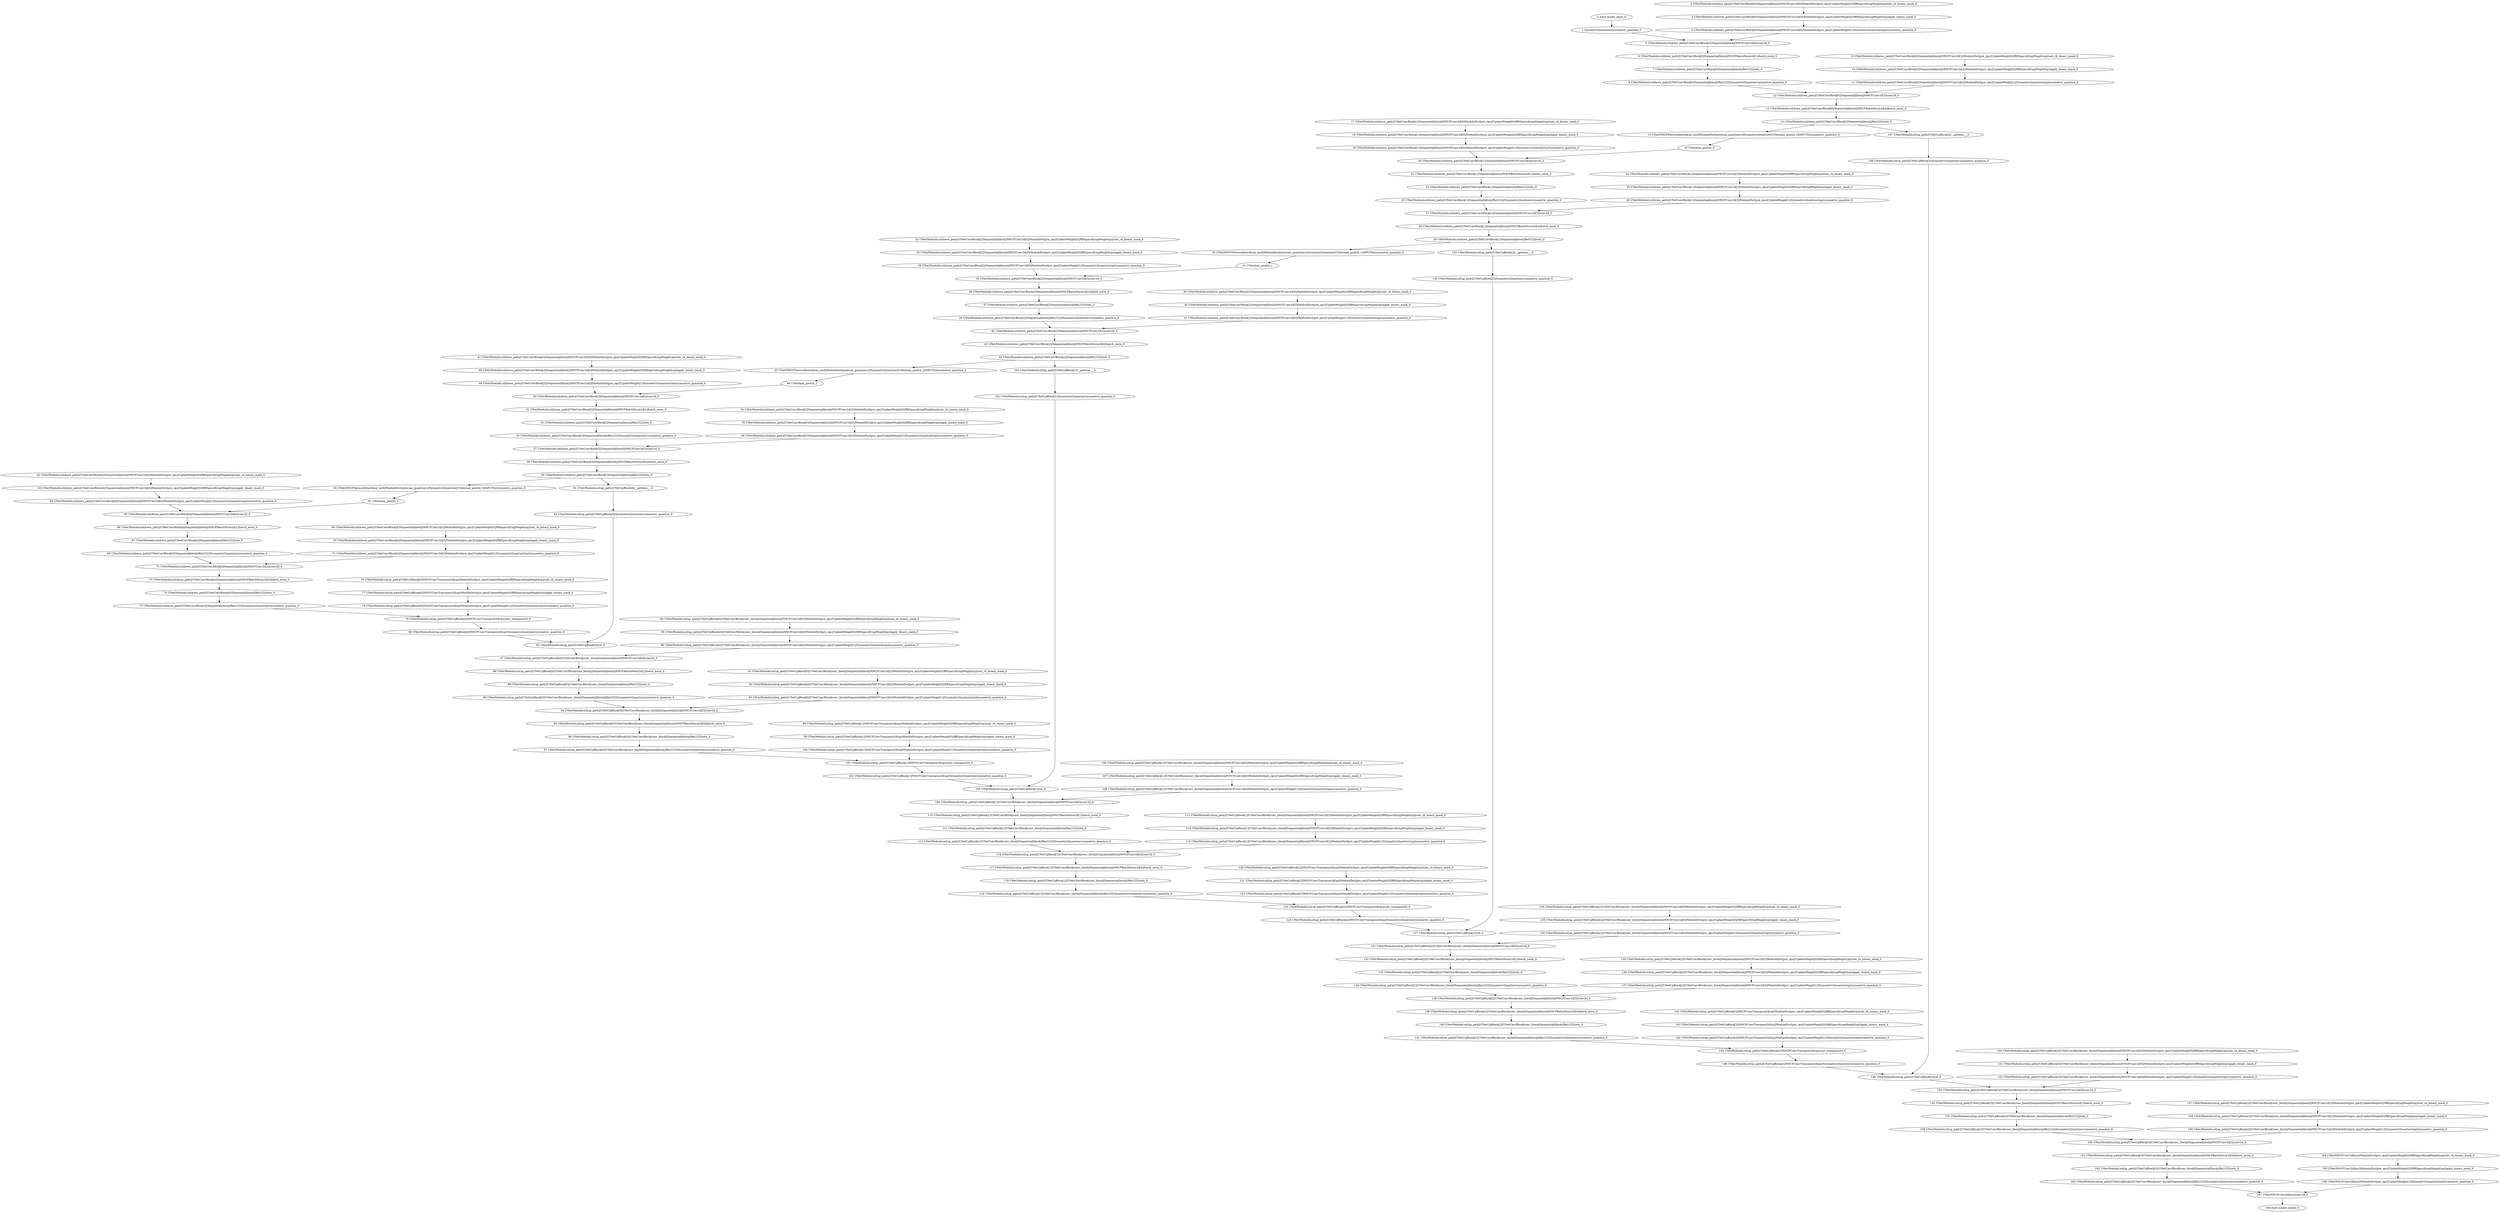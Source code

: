 strict digraph  {
"0 /nncf_model_input_0" [id=0, type=nncf_model_input];
"1 SymmetricQuantizer/symmetric_quantize_0" [id=1, type=symmetric_quantize];
"2 UNet/ModuleList[down_path]/UNetConvBlock[0]/Sequential[block]/NNCFConv2d[0]/ModuleDict[pre_ops]/UpdateWeight[0]/RBSparsifyingWeight[op]/calc_rb_binary_mask_0" [id=2, type=calc_rb_binary_mask];
"3 UNet/ModuleList[down_path]/UNetConvBlock[0]/Sequential[block]/NNCFConv2d[0]/ModuleDict[pre_ops]/UpdateWeight[0]/RBSparsifyingWeight[op]/apply_binary_mask_0" [id=3, type=apply_binary_mask];
"4 UNet/ModuleList[down_path]/UNetConvBlock[0]/Sequential[block]/NNCFConv2d[0]/ModuleDict[pre_ops]/UpdateWeight[1]/SymmetricQuantizer[op]/symmetric_quantize_0" [id=4, type=symmetric_quantize];
"5 UNet/ModuleList[down_path]/UNetConvBlock[0]/Sequential[block]/NNCFConv2d[0]/conv2d_0" [id=5, type=conv2d];
"6 UNet/ModuleList[down_path]/UNetConvBlock[0]/Sequential[block]/NNCFBatchNorm2d[1]/batch_norm_0" [id=6, type=batch_norm];
"7 UNet/ModuleList[down_path]/UNetConvBlock[0]/Sequential[block]/ReLU[2]/relu_0" [id=7, type=relu];
"8 UNet/ModuleList[down_path]/UNetConvBlock[0]/Sequential[block]/ReLU[2]/SymmetricQuantizer/symmetric_quantize_0" [id=8, type=symmetric_quantize];
"9 UNet/ModuleList[down_path]/UNetConvBlock[0]/Sequential[block]/NNCFConv2d[3]/ModuleDict[pre_ops]/UpdateWeight[0]/RBSparsifyingWeight[op]/calc_rb_binary_mask_0" [id=9, type=calc_rb_binary_mask];
"10 UNet/ModuleList[down_path]/UNetConvBlock[0]/Sequential[block]/NNCFConv2d[3]/ModuleDict[pre_ops]/UpdateWeight[0]/RBSparsifyingWeight[op]/apply_binary_mask_0" [id=10, type=apply_binary_mask];
"11 UNet/ModuleList[down_path]/UNetConvBlock[0]/Sequential[block]/NNCFConv2d[3]/ModuleDict[pre_ops]/UpdateWeight[1]/SymmetricQuantizer[op]/symmetric_quantize_0" [id=11, type=symmetric_quantize];
"12 UNet/ModuleList[down_path]/UNetConvBlock[0]/Sequential[block]/NNCFConv2d[3]/conv2d_0" [id=12, type=conv2d];
"13 UNet/ModuleList[down_path]/UNetConvBlock[0]/Sequential[block]/NNCFBatchNorm2d[4]/batch_norm_0" [id=13, type=batch_norm];
"14 UNet/ModuleList[down_path]/UNetConvBlock[0]/Sequential[block]/ReLU[5]/relu_0" [id=14, type=relu];
"15 UNet/NNCFNetworkInterface[_nncf]/ModuleDict[external_quantizers]/SymmetricQuantizer[UNet/max_pool2d_0|INPUT0]/symmetric_quantize_0" [id=15, type=symmetric_quantize];
"16 UNet/max_pool2d_0" [id=16, type=max_pool2d];
"17 UNet/ModuleList[down_path]/UNetConvBlock[1]/Sequential[block]/NNCFConv2d[0]/ModuleDict[pre_ops]/UpdateWeight[0]/RBSparsifyingWeight[op]/calc_rb_binary_mask_0" [id=17, type=calc_rb_binary_mask];
"18 UNet/ModuleList[down_path]/UNetConvBlock[1]/Sequential[block]/NNCFConv2d[0]/ModuleDict[pre_ops]/UpdateWeight[0]/RBSparsifyingWeight[op]/apply_binary_mask_0" [id=18, type=apply_binary_mask];
"19 UNet/ModuleList[down_path]/UNetConvBlock[1]/Sequential[block]/NNCFConv2d[0]/ModuleDict[pre_ops]/UpdateWeight[1]/SymmetricQuantizer[op]/symmetric_quantize_0" [id=19, type=symmetric_quantize];
"20 UNet/ModuleList[down_path]/UNetConvBlock[1]/Sequential[block]/NNCFConv2d[0]/conv2d_0" [id=20, type=conv2d];
"21 UNet/ModuleList[down_path]/UNetConvBlock[1]/Sequential[block]/NNCFBatchNorm2d[1]/batch_norm_0" [id=21, type=batch_norm];
"22 UNet/ModuleList[down_path]/UNetConvBlock[1]/Sequential[block]/ReLU[2]/relu_0" [id=22, type=relu];
"23 UNet/ModuleList[down_path]/UNetConvBlock[1]/Sequential[block]/ReLU[2]/SymmetricQuantizer/symmetric_quantize_0" [id=23, type=symmetric_quantize];
"24 UNet/ModuleList[down_path]/UNetConvBlock[1]/Sequential[block]/NNCFConv2d[3]/ModuleDict[pre_ops]/UpdateWeight[0]/RBSparsifyingWeight[op]/calc_rb_binary_mask_0" [id=24, type=calc_rb_binary_mask];
"25 UNet/ModuleList[down_path]/UNetConvBlock[1]/Sequential[block]/NNCFConv2d[3]/ModuleDict[pre_ops]/UpdateWeight[0]/RBSparsifyingWeight[op]/apply_binary_mask_0" [id=25, type=apply_binary_mask];
"26 UNet/ModuleList[down_path]/UNetConvBlock[1]/Sequential[block]/NNCFConv2d[3]/ModuleDict[pre_ops]/UpdateWeight[1]/SymmetricQuantizer[op]/symmetric_quantize_0" [id=26, type=symmetric_quantize];
"27 UNet/ModuleList[down_path]/UNetConvBlock[1]/Sequential[block]/NNCFConv2d[3]/conv2d_0" [id=27, type=conv2d];
"28 UNet/ModuleList[down_path]/UNetConvBlock[1]/Sequential[block]/NNCFBatchNorm2d[4]/batch_norm_0" [id=28, type=batch_norm];
"29 UNet/ModuleList[down_path]/UNetConvBlock[1]/Sequential[block]/ReLU[5]/relu_0" [id=29, type=relu];
"30 UNet/NNCFNetworkInterface[_nncf]/ModuleDict[external_quantizers]/SymmetricQuantizer[UNet/max_pool2d_1|INPUT0]/symmetric_quantize_0" [id=30, type=symmetric_quantize];
"31 UNet/max_pool2d_1" [id=31, type=max_pool2d];
"32 UNet/ModuleList[down_path]/UNetConvBlock[2]/Sequential[block]/NNCFConv2d[0]/ModuleDict[pre_ops]/UpdateWeight[0]/RBSparsifyingWeight[op]/calc_rb_binary_mask_0" [id=32, type=calc_rb_binary_mask];
"33 UNet/ModuleList[down_path]/UNetConvBlock[2]/Sequential[block]/NNCFConv2d[0]/ModuleDict[pre_ops]/UpdateWeight[0]/RBSparsifyingWeight[op]/apply_binary_mask_0" [id=33, type=apply_binary_mask];
"34 UNet/ModuleList[down_path]/UNetConvBlock[2]/Sequential[block]/NNCFConv2d[0]/ModuleDict[pre_ops]/UpdateWeight[1]/SymmetricQuantizer[op]/symmetric_quantize_0" [id=34, type=symmetric_quantize];
"35 UNet/ModuleList[down_path]/UNetConvBlock[2]/Sequential[block]/NNCFConv2d[0]/conv2d_0" [id=35, type=conv2d];
"36 UNet/ModuleList[down_path]/UNetConvBlock[2]/Sequential[block]/NNCFBatchNorm2d[1]/batch_norm_0" [id=36, type=batch_norm];
"37 UNet/ModuleList[down_path]/UNetConvBlock[2]/Sequential[block]/ReLU[2]/relu_0" [id=37, type=relu];
"38 UNet/ModuleList[down_path]/UNetConvBlock[2]/Sequential[block]/ReLU[2]/SymmetricQuantizer/symmetric_quantize_0" [id=38, type=symmetric_quantize];
"39 UNet/ModuleList[down_path]/UNetConvBlock[2]/Sequential[block]/NNCFConv2d[3]/ModuleDict[pre_ops]/UpdateWeight[0]/RBSparsifyingWeight[op]/calc_rb_binary_mask_0" [id=39, type=calc_rb_binary_mask];
"40 UNet/ModuleList[down_path]/UNetConvBlock[2]/Sequential[block]/NNCFConv2d[3]/ModuleDict[pre_ops]/UpdateWeight[0]/RBSparsifyingWeight[op]/apply_binary_mask_0" [id=40, type=apply_binary_mask];
"41 UNet/ModuleList[down_path]/UNetConvBlock[2]/Sequential[block]/NNCFConv2d[3]/ModuleDict[pre_ops]/UpdateWeight[1]/SymmetricQuantizer[op]/symmetric_quantize_0" [id=41, type=symmetric_quantize];
"42 UNet/ModuleList[down_path]/UNetConvBlock[2]/Sequential[block]/NNCFConv2d[3]/conv2d_0" [id=42, type=conv2d];
"43 UNet/ModuleList[down_path]/UNetConvBlock[2]/Sequential[block]/NNCFBatchNorm2d[4]/batch_norm_0" [id=43, type=batch_norm];
"44 UNet/ModuleList[down_path]/UNetConvBlock[2]/Sequential[block]/ReLU[5]/relu_0" [id=44, type=relu];
"45 UNet/NNCFNetworkInterface[_nncf]/ModuleDict[external_quantizers]/SymmetricQuantizer[UNet/max_pool2d_2|INPUT0]/symmetric_quantize_0" [id=45, type=symmetric_quantize];
"46 UNet/max_pool2d_2" [id=46, type=max_pool2d];
"47 UNet/ModuleList[down_path]/UNetConvBlock[3]/Sequential[block]/NNCFConv2d[0]/ModuleDict[pre_ops]/UpdateWeight[0]/RBSparsifyingWeight[op]/calc_rb_binary_mask_0" [id=47, type=calc_rb_binary_mask];
"48 UNet/ModuleList[down_path]/UNetConvBlock[3]/Sequential[block]/NNCFConv2d[0]/ModuleDict[pre_ops]/UpdateWeight[0]/RBSparsifyingWeight[op]/apply_binary_mask_0" [id=48, type=apply_binary_mask];
"49 UNet/ModuleList[down_path]/UNetConvBlock[3]/Sequential[block]/NNCFConv2d[0]/ModuleDict[pre_ops]/UpdateWeight[1]/SymmetricQuantizer[op]/symmetric_quantize_0" [id=49, type=symmetric_quantize];
"50 UNet/ModuleList[down_path]/UNetConvBlock[3]/Sequential[block]/NNCFConv2d[0]/conv2d_0" [id=50, type=conv2d];
"51 UNet/ModuleList[down_path]/UNetConvBlock[3]/Sequential[block]/NNCFBatchNorm2d[1]/batch_norm_0" [id=51, type=batch_norm];
"52 UNet/ModuleList[down_path]/UNetConvBlock[3]/Sequential[block]/ReLU[2]/relu_0" [id=52, type=relu];
"53 UNet/ModuleList[down_path]/UNetConvBlock[3]/Sequential[block]/ReLU[2]/SymmetricQuantizer/symmetric_quantize_0" [id=53, type=symmetric_quantize];
"54 UNet/ModuleList[down_path]/UNetConvBlock[3]/Sequential[block]/NNCFConv2d[3]/ModuleDict[pre_ops]/UpdateWeight[0]/RBSparsifyingWeight[op]/calc_rb_binary_mask_0" [id=54, type=calc_rb_binary_mask];
"55 UNet/ModuleList[down_path]/UNetConvBlock[3]/Sequential[block]/NNCFConv2d[3]/ModuleDict[pre_ops]/UpdateWeight[0]/RBSparsifyingWeight[op]/apply_binary_mask_0" [id=55, type=apply_binary_mask];
"56 UNet/ModuleList[down_path]/UNetConvBlock[3]/Sequential[block]/NNCFConv2d[3]/ModuleDict[pre_ops]/UpdateWeight[1]/SymmetricQuantizer[op]/symmetric_quantize_0" [id=56, type=symmetric_quantize];
"57 UNet/ModuleList[down_path]/UNetConvBlock[3]/Sequential[block]/NNCFConv2d[3]/conv2d_0" [id=57, type=conv2d];
"58 UNet/ModuleList[down_path]/UNetConvBlock[3]/Sequential[block]/NNCFBatchNorm2d[4]/batch_norm_0" [id=58, type=batch_norm];
"59 UNet/ModuleList[down_path]/UNetConvBlock[3]/Sequential[block]/ReLU[5]/relu_0" [id=59, type=relu];
"60 UNet/NNCFNetworkInterface[_nncf]/ModuleDict[external_quantizers]/SymmetricQuantizer[UNet/max_pool2d_3|INPUT0]/symmetric_quantize_0" [id=60, type=symmetric_quantize];
"61 UNet/max_pool2d_3" [id=61, type=max_pool2d];
"62 UNet/ModuleList[down_path]/UNetConvBlock[4]/Sequential[block]/NNCFConv2d[0]/ModuleDict[pre_ops]/UpdateWeight[0]/RBSparsifyingWeight[op]/calc_rb_binary_mask_0" [id=62, type=calc_rb_binary_mask];
"63 UNet/ModuleList[down_path]/UNetConvBlock[4]/Sequential[block]/NNCFConv2d[0]/ModuleDict[pre_ops]/UpdateWeight[0]/RBSparsifyingWeight[op]/apply_binary_mask_0" [id=63, type=apply_binary_mask];
"64 UNet/ModuleList[down_path]/UNetConvBlock[4]/Sequential[block]/NNCFConv2d[0]/ModuleDict[pre_ops]/UpdateWeight[1]/SymmetricQuantizer[op]/symmetric_quantize_0" [id=64, type=symmetric_quantize];
"65 UNet/ModuleList[down_path]/UNetConvBlock[4]/Sequential[block]/NNCFConv2d[0]/conv2d_0" [id=65, type=conv2d];
"66 UNet/ModuleList[down_path]/UNetConvBlock[4]/Sequential[block]/NNCFBatchNorm2d[1]/batch_norm_0" [id=66, type=batch_norm];
"67 UNet/ModuleList[down_path]/UNetConvBlock[4]/Sequential[block]/ReLU[2]/relu_0" [id=67, type=relu];
"68 UNet/ModuleList[down_path]/UNetConvBlock[4]/Sequential[block]/ReLU[2]/SymmetricQuantizer/symmetric_quantize_0" [id=68, type=symmetric_quantize];
"69 UNet/ModuleList[down_path]/UNetConvBlock[4]/Sequential[block]/NNCFConv2d[3]/ModuleDict[pre_ops]/UpdateWeight[0]/RBSparsifyingWeight[op]/calc_rb_binary_mask_0" [id=69, type=calc_rb_binary_mask];
"70 UNet/ModuleList[down_path]/UNetConvBlock[4]/Sequential[block]/NNCFConv2d[3]/ModuleDict[pre_ops]/UpdateWeight[0]/RBSparsifyingWeight[op]/apply_binary_mask_0" [id=70, type=apply_binary_mask];
"71 UNet/ModuleList[down_path]/UNetConvBlock[4]/Sequential[block]/NNCFConv2d[3]/ModuleDict[pre_ops]/UpdateWeight[1]/SymmetricQuantizer[op]/symmetric_quantize_0" [id=71, type=symmetric_quantize];
"72 UNet/ModuleList[down_path]/UNetConvBlock[4]/Sequential[block]/NNCFConv2d[3]/conv2d_0" [id=72, type=conv2d];
"73 UNet/ModuleList[down_path]/UNetConvBlock[4]/Sequential[block]/NNCFBatchNorm2d[4]/batch_norm_0" [id=73, type=batch_norm];
"74 UNet/ModuleList[down_path]/UNetConvBlock[4]/Sequential[block]/ReLU[5]/relu_0" [id=74, type=relu];
"75 UNet/ModuleList[down_path]/UNetConvBlock[4]/Sequential[block]/ReLU[5]/SymmetricQuantizer/symmetric_quantize_0" [id=75, type=symmetric_quantize];
"76 UNet/ModuleList[up_path]/UNetUpBlock[0]/NNCFConvTranspose2d[up]/ModuleDict[pre_ops]/UpdateWeight[0]/RBSparsifyingWeight[op]/calc_rb_binary_mask_0" [id=76, type=calc_rb_binary_mask];
"77 UNet/ModuleList[up_path]/UNetUpBlock[0]/NNCFConvTranspose2d[up]/ModuleDict[pre_ops]/UpdateWeight[0]/RBSparsifyingWeight[op]/apply_binary_mask_0" [id=77, type=apply_binary_mask];
"78 UNet/ModuleList[up_path]/UNetUpBlock[0]/NNCFConvTranspose2d[up]/ModuleDict[pre_ops]/UpdateWeight[1]/SymmetricQuantizer[op]/symmetric_quantize_0" [id=78, type=symmetric_quantize];
"79 UNet/ModuleList[up_path]/UNetUpBlock[0]/NNCFConvTranspose2d[up]/conv_transpose2d_0" [id=79, type=conv_transpose2d];
"80 UNet/ModuleList[up_path]/UNetUpBlock[0]/NNCFConvTranspose2d[up]/SymmetricQuantizer/symmetric_quantize_0" [id=80, type=symmetric_quantize];
"81 UNet/ModuleList[up_path]/UNetUpBlock[0]/__getitem___0" [id=81, type=__getitem__];
"82 UNet/ModuleList[up_path]/UNetUpBlock[0]/SymmetricQuantizer/symmetric_quantize_0" [id=82, type=symmetric_quantize];
"83 UNet/ModuleList[up_path]/UNetUpBlock[0]/cat_0" [id=83, type=cat];
"84 UNet/ModuleList[up_path]/UNetUpBlock[0]/UNetConvBlock[conv_block]/Sequential[block]/NNCFConv2d[0]/ModuleDict[pre_ops]/UpdateWeight[0]/RBSparsifyingWeight[op]/calc_rb_binary_mask_0" [id=84, type=calc_rb_binary_mask];
"85 UNet/ModuleList[up_path]/UNetUpBlock[0]/UNetConvBlock[conv_block]/Sequential[block]/NNCFConv2d[0]/ModuleDict[pre_ops]/UpdateWeight[0]/RBSparsifyingWeight[op]/apply_binary_mask_0" [id=85, type=apply_binary_mask];
"86 UNet/ModuleList[up_path]/UNetUpBlock[0]/UNetConvBlock[conv_block]/Sequential[block]/NNCFConv2d[0]/ModuleDict[pre_ops]/UpdateWeight[1]/SymmetricQuantizer[op]/symmetric_quantize_0" [id=86, type=symmetric_quantize];
"87 UNet/ModuleList[up_path]/UNetUpBlock[0]/UNetConvBlock[conv_block]/Sequential[block]/NNCFConv2d[0]/conv2d_0" [id=87, type=conv2d];
"88 UNet/ModuleList[up_path]/UNetUpBlock[0]/UNetConvBlock[conv_block]/Sequential[block]/NNCFBatchNorm2d[1]/batch_norm_0" [id=88, type=batch_norm];
"89 UNet/ModuleList[up_path]/UNetUpBlock[0]/UNetConvBlock[conv_block]/Sequential[block]/ReLU[2]/relu_0" [id=89, type=relu];
"90 UNet/ModuleList[up_path]/UNetUpBlock[0]/UNetConvBlock[conv_block]/Sequential[block]/ReLU[2]/SymmetricQuantizer/symmetric_quantize_0" [id=90, type=symmetric_quantize];
"91 UNet/ModuleList[up_path]/UNetUpBlock[0]/UNetConvBlock[conv_block]/Sequential[block]/NNCFConv2d[3]/ModuleDict[pre_ops]/UpdateWeight[0]/RBSparsifyingWeight[op]/calc_rb_binary_mask_0" [id=91, type=calc_rb_binary_mask];
"92 UNet/ModuleList[up_path]/UNetUpBlock[0]/UNetConvBlock[conv_block]/Sequential[block]/NNCFConv2d[3]/ModuleDict[pre_ops]/UpdateWeight[0]/RBSparsifyingWeight[op]/apply_binary_mask_0" [id=92, type=apply_binary_mask];
"93 UNet/ModuleList[up_path]/UNetUpBlock[0]/UNetConvBlock[conv_block]/Sequential[block]/NNCFConv2d[3]/ModuleDict[pre_ops]/UpdateWeight[1]/SymmetricQuantizer[op]/symmetric_quantize_0" [id=93, type=symmetric_quantize];
"94 UNet/ModuleList[up_path]/UNetUpBlock[0]/UNetConvBlock[conv_block]/Sequential[block]/NNCFConv2d[3]/conv2d_0" [id=94, type=conv2d];
"95 UNet/ModuleList[up_path]/UNetUpBlock[0]/UNetConvBlock[conv_block]/Sequential[block]/NNCFBatchNorm2d[4]/batch_norm_0" [id=95, type=batch_norm];
"96 UNet/ModuleList[up_path]/UNetUpBlock[0]/UNetConvBlock[conv_block]/Sequential[block]/ReLU[5]/relu_0" [id=96, type=relu];
"97 UNet/ModuleList[up_path]/UNetUpBlock[0]/UNetConvBlock[conv_block]/Sequential[block]/ReLU[5]/SymmetricQuantizer/symmetric_quantize_0" [id=97, type=symmetric_quantize];
"98 UNet/ModuleList[up_path]/UNetUpBlock[1]/NNCFConvTranspose2d[up]/ModuleDict[pre_ops]/UpdateWeight[0]/RBSparsifyingWeight[op]/calc_rb_binary_mask_0" [id=98, type=calc_rb_binary_mask];
"99 UNet/ModuleList[up_path]/UNetUpBlock[1]/NNCFConvTranspose2d[up]/ModuleDict[pre_ops]/UpdateWeight[0]/RBSparsifyingWeight[op]/apply_binary_mask_0" [id=99, type=apply_binary_mask];
"100 UNet/ModuleList[up_path]/UNetUpBlock[1]/NNCFConvTranspose2d[up]/ModuleDict[pre_ops]/UpdateWeight[1]/SymmetricQuantizer[op]/symmetric_quantize_0" [id=100, type=symmetric_quantize];
"101 UNet/ModuleList[up_path]/UNetUpBlock[1]/NNCFConvTranspose2d[up]/conv_transpose2d_0" [id=101, type=conv_transpose2d];
"102 UNet/ModuleList[up_path]/UNetUpBlock[1]/NNCFConvTranspose2d[up]/SymmetricQuantizer/symmetric_quantize_0" [id=102, type=symmetric_quantize];
"103 UNet/ModuleList[up_path]/UNetUpBlock[1]/__getitem___0" [id=103, type=__getitem__];
"104 UNet/ModuleList[up_path]/UNetUpBlock[1]/SymmetricQuantizer/symmetric_quantize_0" [id=104, type=symmetric_quantize];
"105 UNet/ModuleList[up_path]/UNetUpBlock[1]/cat_0" [id=105, type=cat];
"106 UNet/ModuleList[up_path]/UNetUpBlock[1]/UNetConvBlock[conv_block]/Sequential[block]/NNCFConv2d[0]/ModuleDict[pre_ops]/UpdateWeight[0]/RBSparsifyingWeight[op]/calc_rb_binary_mask_0" [id=106, type=calc_rb_binary_mask];
"107 UNet/ModuleList[up_path]/UNetUpBlock[1]/UNetConvBlock[conv_block]/Sequential[block]/NNCFConv2d[0]/ModuleDict[pre_ops]/UpdateWeight[0]/RBSparsifyingWeight[op]/apply_binary_mask_0" [id=107, type=apply_binary_mask];
"108 UNet/ModuleList[up_path]/UNetUpBlock[1]/UNetConvBlock[conv_block]/Sequential[block]/NNCFConv2d[0]/ModuleDict[pre_ops]/UpdateWeight[1]/SymmetricQuantizer[op]/symmetric_quantize_0" [id=108, type=symmetric_quantize];
"109 UNet/ModuleList[up_path]/UNetUpBlock[1]/UNetConvBlock[conv_block]/Sequential[block]/NNCFConv2d[0]/conv2d_0" [id=109, type=conv2d];
"110 UNet/ModuleList[up_path]/UNetUpBlock[1]/UNetConvBlock[conv_block]/Sequential[block]/NNCFBatchNorm2d[1]/batch_norm_0" [id=110, type=batch_norm];
"111 UNet/ModuleList[up_path]/UNetUpBlock[1]/UNetConvBlock[conv_block]/Sequential[block]/ReLU[2]/relu_0" [id=111, type=relu];
"112 UNet/ModuleList[up_path]/UNetUpBlock[1]/UNetConvBlock[conv_block]/Sequential[block]/ReLU[2]/SymmetricQuantizer/symmetric_quantize_0" [id=112, type=symmetric_quantize];
"113 UNet/ModuleList[up_path]/UNetUpBlock[1]/UNetConvBlock[conv_block]/Sequential[block]/NNCFConv2d[3]/ModuleDict[pre_ops]/UpdateWeight[0]/RBSparsifyingWeight[op]/calc_rb_binary_mask_0" [id=113, type=calc_rb_binary_mask];
"114 UNet/ModuleList[up_path]/UNetUpBlock[1]/UNetConvBlock[conv_block]/Sequential[block]/NNCFConv2d[3]/ModuleDict[pre_ops]/UpdateWeight[0]/RBSparsifyingWeight[op]/apply_binary_mask_0" [id=114, type=apply_binary_mask];
"115 UNet/ModuleList[up_path]/UNetUpBlock[1]/UNetConvBlock[conv_block]/Sequential[block]/NNCFConv2d[3]/ModuleDict[pre_ops]/UpdateWeight[1]/SymmetricQuantizer[op]/symmetric_quantize_0" [id=115, type=symmetric_quantize];
"116 UNet/ModuleList[up_path]/UNetUpBlock[1]/UNetConvBlock[conv_block]/Sequential[block]/NNCFConv2d[3]/conv2d_0" [id=116, type=conv2d];
"117 UNet/ModuleList[up_path]/UNetUpBlock[1]/UNetConvBlock[conv_block]/Sequential[block]/NNCFBatchNorm2d[4]/batch_norm_0" [id=117, type=batch_norm];
"118 UNet/ModuleList[up_path]/UNetUpBlock[1]/UNetConvBlock[conv_block]/Sequential[block]/ReLU[5]/relu_0" [id=118, type=relu];
"119 UNet/ModuleList[up_path]/UNetUpBlock[1]/UNetConvBlock[conv_block]/Sequential[block]/ReLU[5]/SymmetricQuantizer/symmetric_quantize_0" [id=119, type=symmetric_quantize];
"120 UNet/ModuleList[up_path]/UNetUpBlock[2]/NNCFConvTranspose2d[up]/ModuleDict[pre_ops]/UpdateWeight[0]/RBSparsifyingWeight[op]/calc_rb_binary_mask_0" [id=120, type=calc_rb_binary_mask];
"121 UNet/ModuleList[up_path]/UNetUpBlock[2]/NNCFConvTranspose2d[up]/ModuleDict[pre_ops]/UpdateWeight[0]/RBSparsifyingWeight[op]/apply_binary_mask_0" [id=121, type=apply_binary_mask];
"122 UNet/ModuleList[up_path]/UNetUpBlock[2]/NNCFConvTranspose2d[up]/ModuleDict[pre_ops]/UpdateWeight[1]/SymmetricQuantizer[op]/symmetric_quantize_0" [id=122, type=symmetric_quantize];
"123 UNet/ModuleList[up_path]/UNetUpBlock[2]/NNCFConvTranspose2d[up]/conv_transpose2d_0" [id=123, type=conv_transpose2d];
"124 UNet/ModuleList[up_path]/UNetUpBlock[2]/NNCFConvTranspose2d[up]/SymmetricQuantizer/symmetric_quantize_0" [id=124, type=symmetric_quantize];
"125 UNet/ModuleList[up_path]/UNetUpBlock[2]/__getitem___0" [id=125, type=__getitem__];
"126 UNet/ModuleList[up_path]/UNetUpBlock[2]/SymmetricQuantizer/symmetric_quantize_0" [id=126, type=symmetric_quantize];
"127 UNet/ModuleList[up_path]/UNetUpBlock[2]/cat_0" [id=127, type=cat];
"128 UNet/ModuleList[up_path]/UNetUpBlock[2]/UNetConvBlock[conv_block]/Sequential[block]/NNCFConv2d[0]/ModuleDict[pre_ops]/UpdateWeight[0]/RBSparsifyingWeight[op]/calc_rb_binary_mask_0" [id=128, type=calc_rb_binary_mask];
"129 UNet/ModuleList[up_path]/UNetUpBlock[2]/UNetConvBlock[conv_block]/Sequential[block]/NNCFConv2d[0]/ModuleDict[pre_ops]/UpdateWeight[0]/RBSparsifyingWeight[op]/apply_binary_mask_0" [id=129, type=apply_binary_mask];
"130 UNet/ModuleList[up_path]/UNetUpBlock[2]/UNetConvBlock[conv_block]/Sequential[block]/NNCFConv2d[0]/ModuleDict[pre_ops]/UpdateWeight[1]/SymmetricQuantizer[op]/symmetric_quantize_0" [id=130, type=symmetric_quantize];
"131 UNet/ModuleList[up_path]/UNetUpBlock[2]/UNetConvBlock[conv_block]/Sequential[block]/NNCFConv2d[0]/conv2d_0" [id=131, type=conv2d];
"132 UNet/ModuleList[up_path]/UNetUpBlock[2]/UNetConvBlock[conv_block]/Sequential[block]/NNCFBatchNorm2d[1]/batch_norm_0" [id=132, type=batch_norm];
"133 UNet/ModuleList[up_path]/UNetUpBlock[2]/UNetConvBlock[conv_block]/Sequential[block]/ReLU[2]/relu_0" [id=133, type=relu];
"134 UNet/ModuleList[up_path]/UNetUpBlock[2]/UNetConvBlock[conv_block]/Sequential[block]/ReLU[2]/SymmetricQuantizer/symmetric_quantize_0" [id=134, type=symmetric_quantize];
"135 UNet/ModuleList[up_path]/UNetUpBlock[2]/UNetConvBlock[conv_block]/Sequential[block]/NNCFConv2d[3]/ModuleDict[pre_ops]/UpdateWeight[0]/RBSparsifyingWeight[op]/calc_rb_binary_mask_0" [id=135, type=calc_rb_binary_mask];
"136 UNet/ModuleList[up_path]/UNetUpBlock[2]/UNetConvBlock[conv_block]/Sequential[block]/NNCFConv2d[3]/ModuleDict[pre_ops]/UpdateWeight[0]/RBSparsifyingWeight[op]/apply_binary_mask_0" [id=136, type=apply_binary_mask];
"137 UNet/ModuleList[up_path]/UNetUpBlock[2]/UNetConvBlock[conv_block]/Sequential[block]/NNCFConv2d[3]/ModuleDict[pre_ops]/UpdateWeight[1]/SymmetricQuantizer[op]/symmetric_quantize_0" [id=137, type=symmetric_quantize];
"138 UNet/ModuleList[up_path]/UNetUpBlock[2]/UNetConvBlock[conv_block]/Sequential[block]/NNCFConv2d[3]/conv2d_0" [id=138, type=conv2d];
"139 UNet/ModuleList[up_path]/UNetUpBlock[2]/UNetConvBlock[conv_block]/Sequential[block]/NNCFBatchNorm2d[4]/batch_norm_0" [id=139, type=batch_norm];
"140 UNet/ModuleList[up_path]/UNetUpBlock[2]/UNetConvBlock[conv_block]/Sequential[block]/ReLU[5]/relu_0" [id=140, type=relu];
"141 UNet/ModuleList[up_path]/UNetUpBlock[2]/UNetConvBlock[conv_block]/Sequential[block]/ReLU[5]/SymmetricQuantizer/symmetric_quantize_0" [id=141, type=symmetric_quantize];
"142 UNet/ModuleList[up_path]/UNetUpBlock[3]/NNCFConvTranspose2d[up]/ModuleDict[pre_ops]/UpdateWeight[0]/RBSparsifyingWeight[op]/calc_rb_binary_mask_0" [id=142, type=calc_rb_binary_mask];
"143 UNet/ModuleList[up_path]/UNetUpBlock[3]/NNCFConvTranspose2d[up]/ModuleDict[pre_ops]/UpdateWeight[0]/RBSparsifyingWeight[op]/apply_binary_mask_0" [id=143, type=apply_binary_mask];
"144 UNet/ModuleList[up_path]/UNetUpBlock[3]/NNCFConvTranspose2d[up]/ModuleDict[pre_ops]/UpdateWeight[1]/SymmetricQuantizer[op]/symmetric_quantize_0" [id=144, type=symmetric_quantize];
"145 UNet/ModuleList[up_path]/UNetUpBlock[3]/NNCFConvTranspose2d[up]/conv_transpose2d_0" [id=145, type=conv_transpose2d];
"146 UNet/ModuleList[up_path]/UNetUpBlock[3]/NNCFConvTranspose2d[up]/SymmetricQuantizer/symmetric_quantize_0" [id=146, type=symmetric_quantize];
"147 UNet/ModuleList[up_path]/UNetUpBlock[3]/__getitem___0" [id=147, type=__getitem__];
"148 UNet/ModuleList[up_path]/UNetUpBlock[3]/SymmetricQuantizer/symmetric_quantize_0" [id=148, type=symmetric_quantize];
"149 UNet/ModuleList[up_path]/UNetUpBlock[3]/cat_0" [id=149, type=cat];
"150 UNet/ModuleList[up_path]/UNetUpBlock[3]/UNetConvBlock[conv_block]/Sequential[block]/NNCFConv2d[0]/ModuleDict[pre_ops]/UpdateWeight[0]/RBSparsifyingWeight[op]/calc_rb_binary_mask_0" [id=150, type=calc_rb_binary_mask];
"151 UNet/ModuleList[up_path]/UNetUpBlock[3]/UNetConvBlock[conv_block]/Sequential[block]/NNCFConv2d[0]/ModuleDict[pre_ops]/UpdateWeight[0]/RBSparsifyingWeight[op]/apply_binary_mask_0" [id=151, type=apply_binary_mask];
"152 UNet/ModuleList[up_path]/UNetUpBlock[3]/UNetConvBlock[conv_block]/Sequential[block]/NNCFConv2d[0]/ModuleDict[pre_ops]/UpdateWeight[1]/SymmetricQuantizer[op]/symmetric_quantize_0" [id=152, type=symmetric_quantize];
"153 UNet/ModuleList[up_path]/UNetUpBlock[3]/UNetConvBlock[conv_block]/Sequential[block]/NNCFConv2d[0]/conv2d_0" [id=153, type=conv2d];
"154 UNet/ModuleList[up_path]/UNetUpBlock[3]/UNetConvBlock[conv_block]/Sequential[block]/NNCFBatchNorm2d[1]/batch_norm_0" [id=154, type=batch_norm];
"155 UNet/ModuleList[up_path]/UNetUpBlock[3]/UNetConvBlock[conv_block]/Sequential[block]/ReLU[2]/relu_0" [id=155, type=relu];
"156 UNet/ModuleList[up_path]/UNetUpBlock[3]/UNetConvBlock[conv_block]/Sequential[block]/ReLU[2]/SymmetricQuantizer/symmetric_quantize_0" [id=156, type=symmetric_quantize];
"157 UNet/ModuleList[up_path]/UNetUpBlock[3]/UNetConvBlock[conv_block]/Sequential[block]/NNCFConv2d[3]/ModuleDict[pre_ops]/UpdateWeight[0]/RBSparsifyingWeight[op]/calc_rb_binary_mask_0" [id=157, type=calc_rb_binary_mask];
"158 UNet/ModuleList[up_path]/UNetUpBlock[3]/UNetConvBlock[conv_block]/Sequential[block]/NNCFConv2d[3]/ModuleDict[pre_ops]/UpdateWeight[0]/RBSparsifyingWeight[op]/apply_binary_mask_0" [id=158, type=apply_binary_mask];
"159 UNet/ModuleList[up_path]/UNetUpBlock[3]/UNetConvBlock[conv_block]/Sequential[block]/NNCFConv2d[3]/ModuleDict[pre_ops]/UpdateWeight[1]/SymmetricQuantizer[op]/symmetric_quantize_0" [id=159, type=symmetric_quantize];
"160 UNet/ModuleList[up_path]/UNetUpBlock[3]/UNetConvBlock[conv_block]/Sequential[block]/NNCFConv2d[3]/conv2d_0" [id=160, type=conv2d];
"161 UNet/ModuleList[up_path]/UNetUpBlock[3]/UNetConvBlock[conv_block]/Sequential[block]/NNCFBatchNorm2d[4]/batch_norm_0" [id=161, type=batch_norm];
"162 UNet/ModuleList[up_path]/UNetUpBlock[3]/UNetConvBlock[conv_block]/Sequential[block]/ReLU[5]/relu_0" [id=162, type=relu];
"163 UNet/ModuleList[up_path]/UNetUpBlock[3]/UNetConvBlock[conv_block]/Sequential[block]/ReLU[5]/SymmetricQuantizer/symmetric_quantize_0" [id=163, type=symmetric_quantize];
"164 UNet/NNCFConv2d[last]/ModuleDict[pre_ops]/UpdateWeight[0]/RBSparsifyingWeight[op]/calc_rb_binary_mask_0" [id=164, type=calc_rb_binary_mask];
"165 UNet/NNCFConv2d[last]/ModuleDict[pre_ops]/UpdateWeight[0]/RBSparsifyingWeight[op]/apply_binary_mask_0" [id=165, type=apply_binary_mask];
"166 UNet/NNCFConv2d[last]/ModuleDict[pre_ops]/UpdateWeight[1]/SymmetricQuantizer[op]/symmetric_quantize_0" [id=166, type=symmetric_quantize];
"167 UNet/NNCFConv2d[last]/conv2d_0" [id=167, type=conv2d];
"168 /nncf_model_output_0" [id=168, type=nncf_model_output];
"0 /nncf_model_input_0" -> "1 SymmetricQuantizer/symmetric_quantize_0";
"1 SymmetricQuantizer/symmetric_quantize_0" -> "5 UNet/ModuleList[down_path]/UNetConvBlock[0]/Sequential[block]/NNCFConv2d[0]/conv2d_0";
"2 UNet/ModuleList[down_path]/UNetConvBlock[0]/Sequential[block]/NNCFConv2d[0]/ModuleDict[pre_ops]/UpdateWeight[0]/RBSparsifyingWeight[op]/calc_rb_binary_mask_0" -> "3 UNet/ModuleList[down_path]/UNetConvBlock[0]/Sequential[block]/NNCFConv2d[0]/ModuleDict[pre_ops]/UpdateWeight[0]/RBSparsifyingWeight[op]/apply_binary_mask_0";
"3 UNet/ModuleList[down_path]/UNetConvBlock[0]/Sequential[block]/NNCFConv2d[0]/ModuleDict[pre_ops]/UpdateWeight[0]/RBSparsifyingWeight[op]/apply_binary_mask_0" -> "4 UNet/ModuleList[down_path]/UNetConvBlock[0]/Sequential[block]/NNCFConv2d[0]/ModuleDict[pre_ops]/UpdateWeight[1]/SymmetricQuantizer[op]/symmetric_quantize_0";
"4 UNet/ModuleList[down_path]/UNetConvBlock[0]/Sequential[block]/NNCFConv2d[0]/ModuleDict[pre_ops]/UpdateWeight[1]/SymmetricQuantizer[op]/symmetric_quantize_0" -> "5 UNet/ModuleList[down_path]/UNetConvBlock[0]/Sequential[block]/NNCFConv2d[0]/conv2d_0";
"5 UNet/ModuleList[down_path]/UNetConvBlock[0]/Sequential[block]/NNCFConv2d[0]/conv2d_0" -> "6 UNet/ModuleList[down_path]/UNetConvBlock[0]/Sequential[block]/NNCFBatchNorm2d[1]/batch_norm_0";
"6 UNet/ModuleList[down_path]/UNetConvBlock[0]/Sequential[block]/NNCFBatchNorm2d[1]/batch_norm_0" -> "7 UNet/ModuleList[down_path]/UNetConvBlock[0]/Sequential[block]/ReLU[2]/relu_0";
"7 UNet/ModuleList[down_path]/UNetConvBlock[0]/Sequential[block]/ReLU[2]/relu_0" -> "8 UNet/ModuleList[down_path]/UNetConvBlock[0]/Sequential[block]/ReLU[2]/SymmetricQuantizer/symmetric_quantize_0";
"8 UNet/ModuleList[down_path]/UNetConvBlock[0]/Sequential[block]/ReLU[2]/SymmetricQuantizer/symmetric_quantize_0" -> "12 UNet/ModuleList[down_path]/UNetConvBlock[0]/Sequential[block]/NNCFConv2d[3]/conv2d_0";
"9 UNet/ModuleList[down_path]/UNetConvBlock[0]/Sequential[block]/NNCFConv2d[3]/ModuleDict[pre_ops]/UpdateWeight[0]/RBSparsifyingWeight[op]/calc_rb_binary_mask_0" -> "10 UNet/ModuleList[down_path]/UNetConvBlock[0]/Sequential[block]/NNCFConv2d[3]/ModuleDict[pre_ops]/UpdateWeight[0]/RBSparsifyingWeight[op]/apply_binary_mask_0";
"10 UNet/ModuleList[down_path]/UNetConvBlock[0]/Sequential[block]/NNCFConv2d[3]/ModuleDict[pre_ops]/UpdateWeight[0]/RBSparsifyingWeight[op]/apply_binary_mask_0" -> "11 UNet/ModuleList[down_path]/UNetConvBlock[0]/Sequential[block]/NNCFConv2d[3]/ModuleDict[pre_ops]/UpdateWeight[1]/SymmetricQuantizer[op]/symmetric_quantize_0";
"11 UNet/ModuleList[down_path]/UNetConvBlock[0]/Sequential[block]/NNCFConv2d[3]/ModuleDict[pre_ops]/UpdateWeight[1]/SymmetricQuantizer[op]/symmetric_quantize_0" -> "12 UNet/ModuleList[down_path]/UNetConvBlock[0]/Sequential[block]/NNCFConv2d[3]/conv2d_0";
"12 UNet/ModuleList[down_path]/UNetConvBlock[0]/Sequential[block]/NNCFConv2d[3]/conv2d_0" -> "13 UNet/ModuleList[down_path]/UNetConvBlock[0]/Sequential[block]/NNCFBatchNorm2d[4]/batch_norm_0";
"13 UNet/ModuleList[down_path]/UNetConvBlock[0]/Sequential[block]/NNCFBatchNorm2d[4]/batch_norm_0" -> "14 UNet/ModuleList[down_path]/UNetConvBlock[0]/Sequential[block]/ReLU[5]/relu_0";
"14 UNet/ModuleList[down_path]/UNetConvBlock[0]/Sequential[block]/ReLU[5]/relu_0" -> "15 UNet/NNCFNetworkInterface[_nncf]/ModuleDict[external_quantizers]/SymmetricQuantizer[UNet/max_pool2d_0|INPUT0]/symmetric_quantize_0";
"14 UNet/ModuleList[down_path]/UNetConvBlock[0]/Sequential[block]/ReLU[5]/relu_0" -> "147 UNet/ModuleList[up_path]/UNetUpBlock[3]/__getitem___0";
"15 UNet/NNCFNetworkInterface[_nncf]/ModuleDict[external_quantizers]/SymmetricQuantizer[UNet/max_pool2d_0|INPUT0]/symmetric_quantize_0" -> "16 UNet/max_pool2d_0";
"16 UNet/max_pool2d_0" -> "20 UNet/ModuleList[down_path]/UNetConvBlock[1]/Sequential[block]/NNCFConv2d[0]/conv2d_0";
"17 UNet/ModuleList[down_path]/UNetConvBlock[1]/Sequential[block]/NNCFConv2d[0]/ModuleDict[pre_ops]/UpdateWeight[0]/RBSparsifyingWeight[op]/calc_rb_binary_mask_0" -> "18 UNet/ModuleList[down_path]/UNetConvBlock[1]/Sequential[block]/NNCFConv2d[0]/ModuleDict[pre_ops]/UpdateWeight[0]/RBSparsifyingWeight[op]/apply_binary_mask_0";
"18 UNet/ModuleList[down_path]/UNetConvBlock[1]/Sequential[block]/NNCFConv2d[0]/ModuleDict[pre_ops]/UpdateWeight[0]/RBSparsifyingWeight[op]/apply_binary_mask_0" -> "19 UNet/ModuleList[down_path]/UNetConvBlock[1]/Sequential[block]/NNCFConv2d[0]/ModuleDict[pre_ops]/UpdateWeight[1]/SymmetricQuantizer[op]/symmetric_quantize_0";
"19 UNet/ModuleList[down_path]/UNetConvBlock[1]/Sequential[block]/NNCFConv2d[0]/ModuleDict[pre_ops]/UpdateWeight[1]/SymmetricQuantizer[op]/symmetric_quantize_0" -> "20 UNet/ModuleList[down_path]/UNetConvBlock[1]/Sequential[block]/NNCFConv2d[0]/conv2d_0";
"20 UNet/ModuleList[down_path]/UNetConvBlock[1]/Sequential[block]/NNCFConv2d[0]/conv2d_0" -> "21 UNet/ModuleList[down_path]/UNetConvBlock[1]/Sequential[block]/NNCFBatchNorm2d[1]/batch_norm_0";
"21 UNet/ModuleList[down_path]/UNetConvBlock[1]/Sequential[block]/NNCFBatchNorm2d[1]/batch_norm_0" -> "22 UNet/ModuleList[down_path]/UNetConvBlock[1]/Sequential[block]/ReLU[2]/relu_0";
"22 UNet/ModuleList[down_path]/UNetConvBlock[1]/Sequential[block]/ReLU[2]/relu_0" -> "23 UNet/ModuleList[down_path]/UNetConvBlock[1]/Sequential[block]/ReLU[2]/SymmetricQuantizer/symmetric_quantize_0";
"23 UNet/ModuleList[down_path]/UNetConvBlock[1]/Sequential[block]/ReLU[2]/SymmetricQuantizer/symmetric_quantize_0" -> "27 UNet/ModuleList[down_path]/UNetConvBlock[1]/Sequential[block]/NNCFConv2d[3]/conv2d_0";
"24 UNet/ModuleList[down_path]/UNetConvBlock[1]/Sequential[block]/NNCFConv2d[3]/ModuleDict[pre_ops]/UpdateWeight[0]/RBSparsifyingWeight[op]/calc_rb_binary_mask_0" -> "25 UNet/ModuleList[down_path]/UNetConvBlock[1]/Sequential[block]/NNCFConv2d[3]/ModuleDict[pre_ops]/UpdateWeight[0]/RBSparsifyingWeight[op]/apply_binary_mask_0";
"25 UNet/ModuleList[down_path]/UNetConvBlock[1]/Sequential[block]/NNCFConv2d[3]/ModuleDict[pre_ops]/UpdateWeight[0]/RBSparsifyingWeight[op]/apply_binary_mask_0" -> "26 UNet/ModuleList[down_path]/UNetConvBlock[1]/Sequential[block]/NNCFConv2d[3]/ModuleDict[pre_ops]/UpdateWeight[1]/SymmetricQuantizer[op]/symmetric_quantize_0";
"26 UNet/ModuleList[down_path]/UNetConvBlock[1]/Sequential[block]/NNCFConv2d[3]/ModuleDict[pre_ops]/UpdateWeight[1]/SymmetricQuantizer[op]/symmetric_quantize_0" -> "27 UNet/ModuleList[down_path]/UNetConvBlock[1]/Sequential[block]/NNCFConv2d[3]/conv2d_0";
"27 UNet/ModuleList[down_path]/UNetConvBlock[1]/Sequential[block]/NNCFConv2d[3]/conv2d_0" -> "28 UNet/ModuleList[down_path]/UNetConvBlock[1]/Sequential[block]/NNCFBatchNorm2d[4]/batch_norm_0";
"28 UNet/ModuleList[down_path]/UNetConvBlock[1]/Sequential[block]/NNCFBatchNorm2d[4]/batch_norm_0" -> "29 UNet/ModuleList[down_path]/UNetConvBlock[1]/Sequential[block]/ReLU[5]/relu_0";
"29 UNet/ModuleList[down_path]/UNetConvBlock[1]/Sequential[block]/ReLU[5]/relu_0" -> "30 UNet/NNCFNetworkInterface[_nncf]/ModuleDict[external_quantizers]/SymmetricQuantizer[UNet/max_pool2d_1|INPUT0]/symmetric_quantize_0";
"29 UNet/ModuleList[down_path]/UNetConvBlock[1]/Sequential[block]/ReLU[5]/relu_0" -> "125 UNet/ModuleList[up_path]/UNetUpBlock[2]/__getitem___0";
"30 UNet/NNCFNetworkInterface[_nncf]/ModuleDict[external_quantizers]/SymmetricQuantizer[UNet/max_pool2d_1|INPUT0]/symmetric_quantize_0" -> "31 UNet/max_pool2d_1";
"31 UNet/max_pool2d_1" -> "35 UNet/ModuleList[down_path]/UNetConvBlock[2]/Sequential[block]/NNCFConv2d[0]/conv2d_0";
"32 UNet/ModuleList[down_path]/UNetConvBlock[2]/Sequential[block]/NNCFConv2d[0]/ModuleDict[pre_ops]/UpdateWeight[0]/RBSparsifyingWeight[op]/calc_rb_binary_mask_0" -> "33 UNet/ModuleList[down_path]/UNetConvBlock[2]/Sequential[block]/NNCFConv2d[0]/ModuleDict[pre_ops]/UpdateWeight[0]/RBSparsifyingWeight[op]/apply_binary_mask_0";
"33 UNet/ModuleList[down_path]/UNetConvBlock[2]/Sequential[block]/NNCFConv2d[0]/ModuleDict[pre_ops]/UpdateWeight[0]/RBSparsifyingWeight[op]/apply_binary_mask_0" -> "34 UNet/ModuleList[down_path]/UNetConvBlock[2]/Sequential[block]/NNCFConv2d[0]/ModuleDict[pre_ops]/UpdateWeight[1]/SymmetricQuantizer[op]/symmetric_quantize_0";
"34 UNet/ModuleList[down_path]/UNetConvBlock[2]/Sequential[block]/NNCFConv2d[0]/ModuleDict[pre_ops]/UpdateWeight[1]/SymmetricQuantizer[op]/symmetric_quantize_0" -> "35 UNet/ModuleList[down_path]/UNetConvBlock[2]/Sequential[block]/NNCFConv2d[0]/conv2d_0";
"35 UNet/ModuleList[down_path]/UNetConvBlock[2]/Sequential[block]/NNCFConv2d[0]/conv2d_0" -> "36 UNet/ModuleList[down_path]/UNetConvBlock[2]/Sequential[block]/NNCFBatchNorm2d[1]/batch_norm_0";
"36 UNet/ModuleList[down_path]/UNetConvBlock[2]/Sequential[block]/NNCFBatchNorm2d[1]/batch_norm_0" -> "37 UNet/ModuleList[down_path]/UNetConvBlock[2]/Sequential[block]/ReLU[2]/relu_0";
"37 UNet/ModuleList[down_path]/UNetConvBlock[2]/Sequential[block]/ReLU[2]/relu_0" -> "38 UNet/ModuleList[down_path]/UNetConvBlock[2]/Sequential[block]/ReLU[2]/SymmetricQuantizer/symmetric_quantize_0";
"38 UNet/ModuleList[down_path]/UNetConvBlock[2]/Sequential[block]/ReLU[2]/SymmetricQuantizer/symmetric_quantize_0" -> "42 UNet/ModuleList[down_path]/UNetConvBlock[2]/Sequential[block]/NNCFConv2d[3]/conv2d_0";
"39 UNet/ModuleList[down_path]/UNetConvBlock[2]/Sequential[block]/NNCFConv2d[3]/ModuleDict[pre_ops]/UpdateWeight[0]/RBSparsifyingWeight[op]/calc_rb_binary_mask_0" -> "40 UNet/ModuleList[down_path]/UNetConvBlock[2]/Sequential[block]/NNCFConv2d[3]/ModuleDict[pre_ops]/UpdateWeight[0]/RBSparsifyingWeight[op]/apply_binary_mask_0";
"40 UNet/ModuleList[down_path]/UNetConvBlock[2]/Sequential[block]/NNCFConv2d[3]/ModuleDict[pre_ops]/UpdateWeight[0]/RBSparsifyingWeight[op]/apply_binary_mask_0" -> "41 UNet/ModuleList[down_path]/UNetConvBlock[2]/Sequential[block]/NNCFConv2d[3]/ModuleDict[pre_ops]/UpdateWeight[1]/SymmetricQuantizer[op]/symmetric_quantize_0";
"41 UNet/ModuleList[down_path]/UNetConvBlock[2]/Sequential[block]/NNCFConv2d[3]/ModuleDict[pre_ops]/UpdateWeight[1]/SymmetricQuantizer[op]/symmetric_quantize_0" -> "42 UNet/ModuleList[down_path]/UNetConvBlock[2]/Sequential[block]/NNCFConv2d[3]/conv2d_0";
"42 UNet/ModuleList[down_path]/UNetConvBlock[2]/Sequential[block]/NNCFConv2d[3]/conv2d_0" -> "43 UNet/ModuleList[down_path]/UNetConvBlock[2]/Sequential[block]/NNCFBatchNorm2d[4]/batch_norm_0";
"43 UNet/ModuleList[down_path]/UNetConvBlock[2]/Sequential[block]/NNCFBatchNorm2d[4]/batch_norm_0" -> "44 UNet/ModuleList[down_path]/UNetConvBlock[2]/Sequential[block]/ReLU[5]/relu_0";
"44 UNet/ModuleList[down_path]/UNetConvBlock[2]/Sequential[block]/ReLU[5]/relu_0" -> "45 UNet/NNCFNetworkInterface[_nncf]/ModuleDict[external_quantizers]/SymmetricQuantizer[UNet/max_pool2d_2|INPUT0]/symmetric_quantize_0";
"44 UNet/ModuleList[down_path]/UNetConvBlock[2]/Sequential[block]/ReLU[5]/relu_0" -> "103 UNet/ModuleList[up_path]/UNetUpBlock[1]/__getitem___0";
"45 UNet/NNCFNetworkInterface[_nncf]/ModuleDict[external_quantizers]/SymmetricQuantizer[UNet/max_pool2d_2|INPUT0]/symmetric_quantize_0" -> "46 UNet/max_pool2d_2";
"46 UNet/max_pool2d_2" -> "50 UNet/ModuleList[down_path]/UNetConvBlock[3]/Sequential[block]/NNCFConv2d[0]/conv2d_0";
"47 UNet/ModuleList[down_path]/UNetConvBlock[3]/Sequential[block]/NNCFConv2d[0]/ModuleDict[pre_ops]/UpdateWeight[0]/RBSparsifyingWeight[op]/calc_rb_binary_mask_0" -> "48 UNet/ModuleList[down_path]/UNetConvBlock[3]/Sequential[block]/NNCFConv2d[0]/ModuleDict[pre_ops]/UpdateWeight[0]/RBSparsifyingWeight[op]/apply_binary_mask_0";
"48 UNet/ModuleList[down_path]/UNetConvBlock[3]/Sequential[block]/NNCFConv2d[0]/ModuleDict[pre_ops]/UpdateWeight[0]/RBSparsifyingWeight[op]/apply_binary_mask_0" -> "49 UNet/ModuleList[down_path]/UNetConvBlock[3]/Sequential[block]/NNCFConv2d[0]/ModuleDict[pre_ops]/UpdateWeight[1]/SymmetricQuantizer[op]/symmetric_quantize_0";
"49 UNet/ModuleList[down_path]/UNetConvBlock[3]/Sequential[block]/NNCFConv2d[0]/ModuleDict[pre_ops]/UpdateWeight[1]/SymmetricQuantizer[op]/symmetric_quantize_0" -> "50 UNet/ModuleList[down_path]/UNetConvBlock[3]/Sequential[block]/NNCFConv2d[0]/conv2d_0";
"50 UNet/ModuleList[down_path]/UNetConvBlock[3]/Sequential[block]/NNCFConv2d[0]/conv2d_0" -> "51 UNet/ModuleList[down_path]/UNetConvBlock[3]/Sequential[block]/NNCFBatchNorm2d[1]/batch_norm_0";
"51 UNet/ModuleList[down_path]/UNetConvBlock[3]/Sequential[block]/NNCFBatchNorm2d[1]/batch_norm_0" -> "52 UNet/ModuleList[down_path]/UNetConvBlock[3]/Sequential[block]/ReLU[2]/relu_0";
"52 UNet/ModuleList[down_path]/UNetConvBlock[3]/Sequential[block]/ReLU[2]/relu_0" -> "53 UNet/ModuleList[down_path]/UNetConvBlock[3]/Sequential[block]/ReLU[2]/SymmetricQuantizer/symmetric_quantize_0";
"53 UNet/ModuleList[down_path]/UNetConvBlock[3]/Sequential[block]/ReLU[2]/SymmetricQuantizer/symmetric_quantize_0" -> "57 UNet/ModuleList[down_path]/UNetConvBlock[3]/Sequential[block]/NNCFConv2d[3]/conv2d_0";
"54 UNet/ModuleList[down_path]/UNetConvBlock[3]/Sequential[block]/NNCFConv2d[3]/ModuleDict[pre_ops]/UpdateWeight[0]/RBSparsifyingWeight[op]/calc_rb_binary_mask_0" -> "55 UNet/ModuleList[down_path]/UNetConvBlock[3]/Sequential[block]/NNCFConv2d[3]/ModuleDict[pre_ops]/UpdateWeight[0]/RBSparsifyingWeight[op]/apply_binary_mask_0";
"55 UNet/ModuleList[down_path]/UNetConvBlock[3]/Sequential[block]/NNCFConv2d[3]/ModuleDict[pre_ops]/UpdateWeight[0]/RBSparsifyingWeight[op]/apply_binary_mask_0" -> "56 UNet/ModuleList[down_path]/UNetConvBlock[3]/Sequential[block]/NNCFConv2d[3]/ModuleDict[pre_ops]/UpdateWeight[1]/SymmetricQuantizer[op]/symmetric_quantize_0";
"56 UNet/ModuleList[down_path]/UNetConvBlock[3]/Sequential[block]/NNCFConv2d[3]/ModuleDict[pre_ops]/UpdateWeight[1]/SymmetricQuantizer[op]/symmetric_quantize_0" -> "57 UNet/ModuleList[down_path]/UNetConvBlock[3]/Sequential[block]/NNCFConv2d[3]/conv2d_0";
"57 UNet/ModuleList[down_path]/UNetConvBlock[3]/Sequential[block]/NNCFConv2d[3]/conv2d_0" -> "58 UNet/ModuleList[down_path]/UNetConvBlock[3]/Sequential[block]/NNCFBatchNorm2d[4]/batch_norm_0";
"58 UNet/ModuleList[down_path]/UNetConvBlock[3]/Sequential[block]/NNCFBatchNorm2d[4]/batch_norm_0" -> "59 UNet/ModuleList[down_path]/UNetConvBlock[3]/Sequential[block]/ReLU[5]/relu_0";
"59 UNet/ModuleList[down_path]/UNetConvBlock[3]/Sequential[block]/ReLU[5]/relu_0" -> "60 UNet/NNCFNetworkInterface[_nncf]/ModuleDict[external_quantizers]/SymmetricQuantizer[UNet/max_pool2d_3|INPUT0]/symmetric_quantize_0";
"59 UNet/ModuleList[down_path]/UNetConvBlock[3]/Sequential[block]/ReLU[5]/relu_0" -> "81 UNet/ModuleList[up_path]/UNetUpBlock[0]/__getitem___0";
"60 UNet/NNCFNetworkInterface[_nncf]/ModuleDict[external_quantizers]/SymmetricQuantizer[UNet/max_pool2d_3|INPUT0]/symmetric_quantize_0" -> "61 UNet/max_pool2d_3";
"61 UNet/max_pool2d_3" -> "65 UNet/ModuleList[down_path]/UNetConvBlock[4]/Sequential[block]/NNCFConv2d[0]/conv2d_0";
"62 UNet/ModuleList[down_path]/UNetConvBlock[4]/Sequential[block]/NNCFConv2d[0]/ModuleDict[pre_ops]/UpdateWeight[0]/RBSparsifyingWeight[op]/calc_rb_binary_mask_0" -> "63 UNet/ModuleList[down_path]/UNetConvBlock[4]/Sequential[block]/NNCFConv2d[0]/ModuleDict[pre_ops]/UpdateWeight[0]/RBSparsifyingWeight[op]/apply_binary_mask_0";
"63 UNet/ModuleList[down_path]/UNetConvBlock[4]/Sequential[block]/NNCFConv2d[0]/ModuleDict[pre_ops]/UpdateWeight[0]/RBSparsifyingWeight[op]/apply_binary_mask_0" -> "64 UNet/ModuleList[down_path]/UNetConvBlock[4]/Sequential[block]/NNCFConv2d[0]/ModuleDict[pre_ops]/UpdateWeight[1]/SymmetricQuantizer[op]/symmetric_quantize_0";
"64 UNet/ModuleList[down_path]/UNetConvBlock[4]/Sequential[block]/NNCFConv2d[0]/ModuleDict[pre_ops]/UpdateWeight[1]/SymmetricQuantizer[op]/symmetric_quantize_0" -> "65 UNet/ModuleList[down_path]/UNetConvBlock[4]/Sequential[block]/NNCFConv2d[0]/conv2d_0";
"65 UNet/ModuleList[down_path]/UNetConvBlock[4]/Sequential[block]/NNCFConv2d[0]/conv2d_0" -> "66 UNet/ModuleList[down_path]/UNetConvBlock[4]/Sequential[block]/NNCFBatchNorm2d[1]/batch_norm_0";
"66 UNet/ModuleList[down_path]/UNetConvBlock[4]/Sequential[block]/NNCFBatchNorm2d[1]/batch_norm_0" -> "67 UNet/ModuleList[down_path]/UNetConvBlock[4]/Sequential[block]/ReLU[2]/relu_0";
"67 UNet/ModuleList[down_path]/UNetConvBlock[4]/Sequential[block]/ReLU[2]/relu_0" -> "68 UNet/ModuleList[down_path]/UNetConvBlock[4]/Sequential[block]/ReLU[2]/SymmetricQuantizer/symmetric_quantize_0";
"68 UNet/ModuleList[down_path]/UNetConvBlock[4]/Sequential[block]/ReLU[2]/SymmetricQuantizer/symmetric_quantize_0" -> "72 UNet/ModuleList[down_path]/UNetConvBlock[4]/Sequential[block]/NNCFConv2d[3]/conv2d_0";
"69 UNet/ModuleList[down_path]/UNetConvBlock[4]/Sequential[block]/NNCFConv2d[3]/ModuleDict[pre_ops]/UpdateWeight[0]/RBSparsifyingWeight[op]/calc_rb_binary_mask_0" -> "70 UNet/ModuleList[down_path]/UNetConvBlock[4]/Sequential[block]/NNCFConv2d[3]/ModuleDict[pre_ops]/UpdateWeight[0]/RBSparsifyingWeight[op]/apply_binary_mask_0";
"70 UNet/ModuleList[down_path]/UNetConvBlock[4]/Sequential[block]/NNCFConv2d[3]/ModuleDict[pre_ops]/UpdateWeight[0]/RBSparsifyingWeight[op]/apply_binary_mask_0" -> "71 UNet/ModuleList[down_path]/UNetConvBlock[4]/Sequential[block]/NNCFConv2d[3]/ModuleDict[pre_ops]/UpdateWeight[1]/SymmetricQuantizer[op]/symmetric_quantize_0";
"71 UNet/ModuleList[down_path]/UNetConvBlock[4]/Sequential[block]/NNCFConv2d[3]/ModuleDict[pre_ops]/UpdateWeight[1]/SymmetricQuantizer[op]/symmetric_quantize_0" -> "72 UNet/ModuleList[down_path]/UNetConvBlock[4]/Sequential[block]/NNCFConv2d[3]/conv2d_0";
"72 UNet/ModuleList[down_path]/UNetConvBlock[4]/Sequential[block]/NNCFConv2d[3]/conv2d_0" -> "73 UNet/ModuleList[down_path]/UNetConvBlock[4]/Sequential[block]/NNCFBatchNorm2d[4]/batch_norm_0";
"73 UNet/ModuleList[down_path]/UNetConvBlock[4]/Sequential[block]/NNCFBatchNorm2d[4]/batch_norm_0" -> "74 UNet/ModuleList[down_path]/UNetConvBlock[4]/Sequential[block]/ReLU[5]/relu_0";
"74 UNet/ModuleList[down_path]/UNetConvBlock[4]/Sequential[block]/ReLU[5]/relu_0" -> "75 UNet/ModuleList[down_path]/UNetConvBlock[4]/Sequential[block]/ReLU[5]/SymmetricQuantizer/symmetric_quantize_0";
"75 UNet/ModuleList[down_path]/UNetConvBlock[4]/Sequential[block]/ReLU[5]/SymmetricQuantizer/symmetric_quantize_0" -> "79 UNet/ModuleList[up_path]/UNetUpBlock[0]/NNCFConvTranspose2d[up]/conv_transpose2d_0";
"76 UNet/ModuleList[up_path]/UNetUpBlock[0]/NNCFConvTranspose2d[up]/ModuleDict[pre_ops]/UpdateWeight[0]/RBSparsifyingWeight[op]/calc_rb_binary_mask_0" -> "77 UNet/ModuleList[up_path]/UNetUpBlock[0]/NNCFConvTranspose2d[up]/ModuleDict[pre_ops]/UpdateWeight[0]/RBSparsifyingWeight[op]/apply_binary_mask_0";
"77 UNet/ModuleList[up_path]/UNetUpBlock[0]/NNCFConvTranspose2d[up]/ModuleDict[pre_ops]/UpdateWeight[0]/RBSparsifyingWeight[op]/apply_binary_mask_0" -> "78 UNet/ModuleList[up_path]/UNetUpBlock[0]/NNCFConvTranspose2d[up]/ModuleDict[pre_ops]/UpdateWeight[1]/SymmetricQuantizer[op]/symmetric_quantize_0";
"78 UNet/ModuleList[up_path]/UNetUpBlock[0]/NNCFConvTranspose2d[up]/ModuleDict[pre_ops]/UpdateWeight[1]/SymmetricQuantizer[op]/symmetric_quantize_0" -> "79 UNet/ModuleList[up_path]/UNetUpBlock[0]/NNCFConvTranspose2d[up]/conv_transpose2d_0";
"79 UNet/ModuleList[up_path]/UNetUpBlock[0]/NNCFConvTranspose2d[up]/conv_transpose2d_0" -> "80 UNet/ModuleList[up_path]/UNetUpBlock[0]/NNCFConvTranspose2d[up]/SymmetricQuantizer/symmetric_quantize_0";
"80 UNet/ModuleList[up_path]/UNetUpBlock[0]/NNCFConvTranspose2d[up]/SymmetricQuantizer/symmetric_quantize_0" -> "83 UNet/ModuleList[up_path]/UNetUpBlock[0]/cat_0";
"81 UNet/ModuleList[up_path]/UNetUpBlock[0]/__getitem___0" -> "82 UNet/ModuleList[up_path]/UNetUpBlock[0]/SymmetricQuantizer/symmetric_quantize_0";
"82 UNet/ModuleList[up_path]/UNetUpBlock[0]/SymmetricQuantizer/symmetric_quantize_0" -> "83 UNet/ModuleList[up_path]/UNetUpBlock[0]/cat_0";
"83 UNet/ModuleList[up_path]/UNetUpBlock[0]/cat_0" -> "87 UNet/ModuleList[up_path]/UNetUpBlock[0]/UNetConvBlock[conv_block]/Sequential[block]/NNCFConv2d[0]/conv2d_0";
"84 UNet/ModuleList[up_path]/UNetUpBlock[0]/UNetConvBlock[conv_block]/Sequential[block]/NNCFConv2d[0]/ModuleDict[pre_ops]/UpdateWeight[0]/RBSparsifyingWeight[op]/calc_rb_binary_mask_0" -> "85 UNet/ModuleList[up_path]/UNetUpBlock[0]/UNetConvBlock[conv_block]/Sequential[block]/NNCFConv2d[0]/ModuleDict[pre_ops]/UpdateWeight[0]/RBSparsifyingWeight[op]/apply_binary_mask_0";
"85 UNet/ModuleList[up_path]/UNetUpBlock[0]/UNetConvBlock[conv_block]/Sequential[block]/NNCFConv2d[0]/ModuleDict[pre_ops]/UpdateWeight[0]/RBSparsifyingWeight[op]/apply_binary_mask_0" -> "86 UNet/ModuleList[up_path]/UNetUpBlock[0]/UNetConvBlock[conv_block]/Sequential[block]/NNCFConv2d[0]/ModuleDict[pre_ops]/UpdateWeight[1]/SymmetricQuantizer[op]/symmetric_quantize_0";
"86 UNet/ModuleList[up_path]/UNetUpBlock[0]/UNetConvBlock[conv_block]/Sequential[block]/NNCFConv2d[0]/ModuleDict[pre_ops]/UpdateWeight[1]/SymmetricQuantizer[op]/symmetric_quantize_0" -> "87 UNet/ModuleList[up_path]/UNetUpBlock[0]/UNetConvBlock[conv_block]/Sequential[block]/NNCFConv2d[0]/conv2d_0";
"87 UNet/ModuleList[up_path]/UNetUpBlock[0]/UNetConvBlock[conv_block]/Sequential[block]/NNCFConv2d[0]/conv2d_0" -> "88 UNet/ModuleList[up_path]/UNetUpBlock[0]/UNetConvBlock[conv_block]/Sequential[block]/NNCFBatchNorm2d[1]/batch_norm_0";
"88 UNet/ModuleList[up_path]/UNetUpBlock[0]/UNetConvBlock[conv_block]/Sequential[block]/NNCFBatchNorm2d[1]/batch_norm_0" -> "89 UNet/ModuleList[up_path]/UNetUpBlock[0]/UNetConvBlock[conv_block]/Sequential[block]/ReLU[2]/relu_0";
"89 UNet/ModuleList[up_path]/UNetUpBlock[0]/UNetConvBlock[conv_block]/Sequential[block]/ReLU[2]/relu_0" -> "90 UNet/ModuleList[up_path]/UNetUpBlock[0]/UNetConvBlock[conv_block]/Sequential[block]/ReLU[2]/SymmetricQuantizer/symmetric_quantize_0";
"90 UNet/ModuleList[up_path]/UNetUpBlock[0]/UNetConvBlock[conv_block]/Sequential[block]/ReLU[2]/SymmetricQuantizer/symmetric_quantize_0" -> "94 UNet/ModuleList[up_path]/UNetUpBlock[0]/UNetConvBlock[conv_block]/Sequential[block]/NNCFConv2d[3]/conv2d_0";
"91 UNet/ModuleList[up_path]/UNetUpBlock[0]/UNetConvBlock[conv_block]/Sequential[block]/NNCFConv2d[3]/ModuleDict[pre_ops]/UpdateWeight[0]/RBSparsifyingWeight[op]/calc_rb_binary_mask_0" -> "92 UNet/ModuleList[up_path]/UNetUpBlock[0]/UNetConvBlock[conv_block]/Sequential[block]/NNCFConv2d[3]/ModuleDict[pre_ops]/UpdateWeight[0]/RBSparsifyingWeight[op]/apply_binary_mask_0";
"92 UNet/ModuleList[up_path]/UNetUpBlock[0]/UNetConvBlock[conv_block]/Sequential[block]/NNCFConv2d[3]/ModuleDict[pre_ops]/UpdateWeight[0]/RBSparsifyingWeight[op]/apply_binary_mask_0" -> "93 UNet/ModuleList[up_path]/UNetUpBlock[0]/UNetConvBlock[conv_block]/Sequential[block]/NNCFConv2d[3]/ModuleDict[pre_ops]/UpdateWeight[1]/SymmetricQuantizer[op]/symmetric_quantize_0";
"93 UNet/ModuleList[up_path]/UNetUpBlock[0]/UNetConvBlock[conv_block]/Sequential[block]/NNCFConv2d[3]/ModuleDict[pre_ops]/UpdateWeight[1]/SymmetricQuantizer[op]/symmetric_quantize_0" -> "94 UNet/ModuleList[up_path]/UNetUpBlock[0]/UNetConvBlock[conv_block]/Sequential[block]/NNCFConv2d[3]/conv2d_0";
"94 UNet/ModuleList[up_path]/UNetUpBlock[0]/UNetConvBlock[conv_block]/Sequential[block]/NNCFConv2d[3]/conv2d_0" -> "95 UNet/ModuleList[up_path]/UNetUpBlock[0]/UNetConvBlock[conv_block]/Sequential[block]/NNCFBatchNorm2d[4]/batch_norm_0";
"95 UNet/ModuleList[up_path]/UNetUpBlock[0]/UNetConvBlock[conv_block]/Sequential[block]/NNCFBatchNorm2d[4]/batch_norm_0" -> "96 UNet/ModuleList[up_path]/UNetUpBlock[0]/UNetConvBlock[conv_block]/Sequential[block]/ReLU[5]/relu_0";
"96 UNet/ModuleList[up_path]/UNetUpBlock[0]/UNetConvBlock[conv_block]/Sequential[block]/ReLU[5]/relu_0" -> "97 UNet/ModuleList[up_path]/UNetUpBlock[0]/UNetConvBlock[conv_block]/Sequential[block]/ReLU[5]/SymmetricQuantizer/symmetric_quantize_0";
"97 UNet/ModuleList[up_path]/UNetUpBlock[0]/UNetConvBlock[conv_block]/Sequential[block]/ReLU[5]/SymmetricQuantizer/symmetric_quantize_0" -> "101 UNet/ModuleList[up_path]/UNetUpBlock[1]/NNCFConvTranspose2d[up]/conv_transpose2d_0";
"98 UNet/ModuleList[up_path]/UNetUpBlock[1]/NNCFConvTranspose2d[up]/ModuleDict[pre_ops]/UpdateWeight[0]/RBSparsifyingWeight[op]/calc_rb_binary_mask_0" -> "99 UNet/ModuleList[up_path]/UNetUpBlock[1]/NNCFConvTranspose2d[up]/ModuleDict[pre_ops]/UpdateWeight[0]/RBSparsifyingWeight[op]/apply_binary_mask_0";
"99 UNet/ModuleList[up_path]/UNetUpBlock[1]/NNCFConvTranspose2d[up]/ModuleDict[pre_ops]/UpdateWeight[0]/RBSparsifyingWeight[op]/apply_binary_mask_0" -> "100 UNet/ModuleList[up_path]/UNetUpBlock[1]/NNCFConvTranspose2d[up]/ModuleDict[pre_ops]/UpdateWeight[1]/SymmetricQuantizer[op]/symmetric_quantize_0";
"100 UNet/ModuleList[up_path]/UNetUpBlock[1]/NNCFConvTranspose2d[up]/ModuleDict[pre_ops]/UpdateWeight[1]/SymmetricQuantizer[op]/symmetric_quantize_0" -> "101 UNet/ModuleList[up_path]/UNetUpBlock[1]/NNCFConvTranspose2d[up]/conv_transpose2d_0";
"101 UNet/ModuleList[up_path]/UNetUpBlock[1]/NNCFConvTranspose2d[up]/conv_transpose2d_0" -> "102 UNet/ModuleList[up_path]/UNetUpBlock[1]/NNCFConvTranspose2d[up]/SymmetricQuantizer/symmetric_quantize_0";
"102 UNet/ModuleList[up_path]/UNetUpBlock[1]/NNCFConvTranspose2d[up]/SymmetricQuantizer/symmetric_quantize_0" -> "105 UNet/ModuleList[up_path]/UNetUpBlock[1]/cat_0";
"103 UNet/ModuleList[up_path]/UNetUpBlock[1]/__getitem___0" -> "104 UNet/ModuleList[up_path]/UNetUpBlock[1]/SymmetricQuantizer/symmetric_quantize_0";
"104 UNet/ModuleList[up_path]/UNetUpBlock[1]/SymmetricQuantizer/symmetric_quantize_0" -> "105 UNet/ModuleList[up_path]/UNetUpBlock[1]/cat_0";
"105 UNet/ModuleList[up_path]/UNetUpBlock[1]/cat_0" -> "109 UNet/ModuleList[up_path]/UNetUpBlock[1]/UNetConvBlock[conv_block]/Sequential[block]/NNCFConv2d[0]/conv2d_0";
"106 UNet/ModuleList[up_path]/UNetUpBlock[1]/UNetConvBlock[conv_block]/Sequential[block]/NNCFConv2d[0]/ModuleDict[pre_ops]/UpdateWeight[0]/RBSparsifyingWeight[op]/calc_rb_binary_mask_0" -> "107 UNet/ModuleList[up_path]/UNetUpBlock[1]/UNetConvBlock[conv_block]/Sequential[block]/NNCFConv2d[0]/ModuleDict[pre_ops]/UpdateWeight[0]/RBSparsifyingWeight[op]/apply_binary_mask_0";
"107 UNet/ModuleList[up_path]/UNetUpBlock[1]/UNetConvBlock[conv_block]/Sequential[block]/NNCFConv2d[0]/ModuleDict[pre_ops]/UpdateWeight[0]/RBSparsifyingWeight[op]/apply_binary_mask_0" -> "108 UNet/ModuleList[up_path]/UNetUpBlock[1]/UNetConvBlock[conv_block]/Sequential[block]/NNCFConv2d[0]/ModuleDict[pre_ops]/UpdateWeight[1]/SymmetricQuantizer[op]/symmetric_quantize_0";
"108 UNet/ModuleList[up_path]/UNetUpBlock[1]/UNetConvBlock[conv_block]/Sequential[block]/NNCFConv2d[0]/ModuleDict[pre_ops]/UpdateWeight[1]/SymmetricQuantizer[op]/symmetric_quantize_0" -> "109 UNet/ModuleList[up_path]/UNetUpBlock[1]/UNetConvBlock[conv_block]/Sequential[block]/NNCFConv2d[0]/conv2d_0";
"109 UNet/ModuleList[up_path]/UNetUpBlock[1]/UNetConvBlock[conv_block]/Sequential[block]/NNCFConv2d[0]/conv2d_0" -> "110 UNet/ModuleList[up_path]/UNetUpBlock[1]/UNetConvBlock[conv_block]/Sequential[block]/NNCFBatchNorm2d[1]/batch_norm_0";
"110 UNet/ModuleList[up_path]/UNetUpBlock[1]/UNetConvBlock[conv_block]/Sequential[block]/NNCFBatchNorm2d[1]/batch_norm_0" -> "111 UNet/ModuleList[up_path]/UNetUpBlock[1]/UNetConvBlock[conv_block]/Sequential[block]/ReLU[2]/relu_0";
"111 UNet/ModuleList[up_path]/UNetUpBlock[1]/UNetConvBlock[conv_block]/Sequential[block]/ReLU[2]/relu_0" -> "112 UNet/ModuleList[up_path]/UNetUpBlock[1]/UNetConvBlock[conv_block]/Sequential[block]/ReLU[2]/SymmetricQuantizer/symmetric_quantize_0";
"112 UNet/ModuleList[up_path]/UNetUpBlock[1]/UNetConvBlock[conv_block]/Sequential[block]/ReLU[2]/SymmetricQuantizer/symmetric_quantize_0" -> "116 UNet/ModuleList[up_path]/UNetUpBlock[1]/UNetConvBlock[conv_block]/Sequential[block]/NNCFConv2d[3]/conv2d_0";
"113 UNet/ModuleList[up_path]/UNetUpBlock[1]/UNetConvBlock[conv_block]/Sequential[block]/NNCFConv2d[3]/ModuleDict[pre_ops]/UpdateWeight[0]/RBSparsifyingWeight[op]/calc_rb_binary_mask_0" -> "114 UNet/ModuleList[up_path]/UNetUpBlock[1]/UNetConvBlock[conv_block]/Sequential[block]/NNCFConv2d[3]/ModuleDict[pre_ops]/UpdateWeight[0]/RBSparsifyingWeight[op]/apply_binary_mask_0";
"114 UNet/ModuleList[up_path]/UNetUpBlock[1]/UNetConvBlock[conv_block]/Sequential[block]/NNCFConv2d[3]/ModuleDict[pre_ops]/UpdateWeight[0]/RBSparsifyingWeight[op]/apply_binary_mask_0" -> "115 UNet/ModuleList[up_path]/UNetUpBlock[1]/UNetConvBlock[conv_block]/Sequential[block]/NNCFConv2d[3]/ModuleDict[pre_ops]/UpdateWeight[1]/SymmetricQuantizer[op]/symmetric_quantize_0";
"115 UNet/ModuleList[up_path]/UNetUpBlock[1]/UNetConvBlock[conv_block]/Sequential[block]/NNCFConv2d[3]/ModuleDict[pre_ops]/UpdateWeight[1]/SymmetricQuantizer[op]/symmetric_quantize_0" -> "116 UNet/ModuleList[up_path]/UNetUpBlock[1]/UNetConvBlock[conv_block]/Sequential[block]/NNCFConv2d[3]/conv2d_0";
"116 UNet/ModuleList[up_path]/UNetUpBlock[1]/UNetConvBlock[conv_block]/Sequential[block]/NNCFConv2d[3]/conv2d_0" -> "117 UNet/ModuleList[up_path]/UNetUpBlock[1]/UNetConvBlock[conv_block]/Sequential[block]/NNCFBatchNorm2d[4]/batch_norm_0";
"117 UNet/ModuleList[up_path]/UNetUpBlock[1]/UNetConvBlock[conv_block]/Sequential[block]/NNCFBatchNorm2d[4]/batch_norm_0" -> "118 UNet/ModuleList[up_path]/UNetUpBlock[1]/UNetConvBlock[conv_block]/Sequential[block]/ReLU[5]/relu_0";
"118 UNet/ModuleList[up_path]/UNetUpBlock[1]/UNetConvBlock[conv_block]/Sequential[block]/ReLU[5]/relu_0" -> "119 UNet/ModuleList[up_path]/UNetUpBlock[1]/UNetConvBlock[conv_block]/Sequential[block]/ReLU[5]/SymmetricQuantizer/symmetric_quantize_0";
"119 UNet/ModuleList[up_path]/UNetUpBlock[1]/UNetConvBlock[conv_block]/Sequential[block]/ReLU[5]/SymmetricQuantizer/symmetric_quantize_0" -> "123 UNet/ModuleList[up_path]/UNetUpBlock[2]/NNCFConvTranspose2d[up]/conv_transpose2d_0";
"120 UNet/ModuleList[up_path]/UNetUpBlock[2]/NNCFConvTranspose2d[up]/ModuleDict[pre_ops]/UpdateWeight[0]/RBSparsifyingWeight[op]/calc_rb_binary_mask_0" -> "121 UNet/ModuleList[up_path]/UNetUpBlock[2]/NNCFConvTranspose2d[up]/ModuleDict[pre_ops]/UpdateWeight[0]/RBSparsifyingWeight[op]/apply_binary_mask_0";
"121 UNet/ModuleList[up_path]/UNetUpBlock[2]/NNCFConvTranspose2d[up]/ModuleDict[pre_ops]/UpdateWeight[0]/RBSparsifyingWeight[op]/apply_binary_mask_0" -> "122 UNet/ModuleList[up_path]/UNetUpBlock[2]/NNCFConvTranspose2d[up]/ModuleDict[pre_ops]/UpdateWeight[1]/SymmetricQuantizer[op]/symmetric_quantize_0";
"122 UNet/ModuleList[up_path]/UNetUpBlock[2]/NNCFConvTranspose2d[up]/ModuleDict[pre_ops]/UpdateWeight[1]/SymmetricQuantizer[op]/symmetric_quantize_0" -> "123 UNet/ModuleList[up_path]/UNetUpBlock[2]/NNCFConvTranspose2d[up]/conv_transpose2d_0";
"123 UNet/ModuleList[up_path]/UNetUpBlock[2]/NNCFConvTranspose2d[up]/conv_transpose2d_0" -> "124 UNet/ModuleList[up_path]/UNetUpBlock[2]/NNCFConvTranspose2d[up]/SymmetricQuantizer/symmetric_quantize_0";
"124 UNet/ModuleList[up_path]/UNetUpBlock[2]/NNCFConvTranspose2d[up]/SymmetricQuantizer/symmetric_quantize_0" -> "127 UNet/ModuleList[up_path]/UNetUpBlock[2]/cat_0";
"125 UNet/ModuleList[up_path]/UNetUpBlock[2]/__getitem___0" -> "126 UNet/ModuleList[up_path]/UNetUpBlock[2]/SymmetricQuantizer/symmetric_quantize_0";
"126 UNet/ModuleList[up_path]/UNetUpBlock[2]/SymmetricQuantizer/symmetric_quantize_0" -> "127 UNet/ModuleList[up_path]/UNetUpBlock[2]/cat_0";
"127 UNet/ModuleList[up_path]/UNetUpBlock[2]/cat_0" -> "131 UNet/ModuleList[up_path]/UNetUpBlock[2]/UNetConvBlock[conv_block]/Sequential[block]/NNCFConv2d[0]/conv2d_0";
"128 UNet/ModuleList[up_path]/UNetUpBlock[2]/UNetConvBlock[conv_block]/Sequential[block]/NNCFConv2d[0]/ModuleDict[pre_ops]/UpdateWeight[0]/RBSparsifyingWeight[op]/calc_rb_binary_mask_0" -> "129 UNet/ModuleList[up_path]/UNetUpBlock[2]/UNetConvBlock[conv_block]/Sequential[block]/NNCFConv2d[0]/ModuleDict[pre_ops]/UpdateWeight[0]/RBSparsifyingWeight[op]/apply_binary_mask_0";
"129 UNet/ModuleList[up_path]/UNetUpBlock[2]/UNetConvBlock[conv_block]/Sequential[block]/NNCFConv2d[0]/ModuleDict[pre_ops]/UpdateWeight[0]/RBSparsifyingWeight[op]/apply_binary_mask_0" -> "130 UNet/ModuleList[up_path]/UNetUpBlock[2]/UNetConvBlock[conv_block]/Sequential[block]/NNCFConv2d[0]/ModuleDict[pre_ops]/UpdateWeight[1]/SymmetricQuantizer[op]/symmetric_quantize_0";
"130 UNet/ModuleList[up_path]/UNetUpBlock[2]/UNetConvBlock[conv_block]/Sequential[block]/NNCFConv2d[0]/ModuleDict[pre_ops]/UpdateWeight[1]/SymmetricQuantizer[op]/symmetric_quantize_0" -> "131 UNet/ModuleList[up_path]/UNetUpBlock[2]/UNetConvBlock[conv_block]/Sequential[block]/NNCFConv2d[0]/conv2d_0";
"131 UNet/ModuleList[up_path]/UNetUpBlock[2]/UNetConvBlock[conv_block]/Sequential[block]/NNCFConv2d[0]/conv2d_0" -> "132 UNet/ModuleList[up_path]/UNetUpBlock[2]/UNetConvBlock[conv_block]/Sequential[block]/NNCFBatchNorm2d[1]/batch_norm_0";
"132 UNet/ModuleList[up_path]/UNetUpBlock[2]/UNetConvBlock[conv_block]/Sequential[block]/NNCFBatchNorm2d[1]/batch_norm_0" -> "133 UNet/ModuleList[up_path]/UNetUpBlock[2]/UNetConvBlock[conv_block]/Sequential[block]/ReLU[2]/relu_0";
"133 UNet/ModuleList[up_path]/UNetUpBlock[2]/UNetConvBlock[conv_block]/Sequential[block]/ReLU[2]/relu_0" -> "134 UNet/ModuleList[up_path]/UNetUpBlock[2]/UNetConvBlock[conv_block]/Sequential[block]/ReLU[2]/SymmetricQuantizer/symmetric_quantize_0";
"134 UNet/ModuleList[up_path]/UNetUpBlock[2]/UNetConvBlock[conv_block]/Sequential[block]/ReLU[2]/SymmetricQuantizer/symmetric_quantize_0" -> "138 UNet/ModuleList[up_path]/UNetUpBlock[2]/UNetConvBlock[conv_block]/Sequential[block]/NNCFConv2d[3]/conv2d_0";
"135 UNet/ModuleList[up_path]/UNetUpBlock[2]/UNetConvBlock[conv_block]/Sequential[block]/NNCFConv2d[3]/ModuleDict[pre_ops]/UpdateWeight[0]/RBSparsifyingWeight[op]/calc_rb_binary_mask_0" -> "136 UNet/ModuleList[up_path]/UNetUpBlock[2]/UNetConvBlock[conv_block]/Sequential[block]/NNCFConv2d[3]/ModuleDict[pre_ops]/UpdateWeight[0]/RBSparsifyingWeight[op]/apply_binary_mask_0";
"136 UNet/ModuleList[up_path]/UNetUpBlock[2]/UNetConvBlock[conv_block]/Sequential[block]/NNCFConv2d[3]/ModuleDict[pre_ops]/UpdateWeight[0]/RBSparsifyingWeight[op]/apply_binary_mask_0" -> "137 UNet/ModuleList[up_path]/UNetUpBlock[2]/UNetConvBlock[conv_block]/Sequential[block]/NNCFConv2d[3]/ModuleDict[pre_ops]/UpdateWeight[1]/SymmetricQuantizer[op]/symmetric_quantize_0";
"137 UNet/ModuleList[up_path]/UNetUpBlock[2]/UNetConvBlock[conv_block]/Sequential[block]/NNCFConv2d[3]/ModuleDict[pre_ops]/UpdateWeight[1]/SymmetricQuantizer[op]/symmetric_quantize_0" -> "138 UNet/ModuleList[up_path]/UNetUpBlock[2]/UNetConvBlock[conv_block]/Sequential[block]/NNCFConv2d[3]/conv2d_0";
"138 UNet/ModuleList[up_path]/UNetUpBlock[2]/UNetConvBlock[conv_block]/Sequential[block]/NNCFConv2d[3]/conv2d_0" -> "139 UNet/ModuleList[up_path]/UNetUpBlock[2]/UNetConvBlock[conv_block]/Sequential[block]/NNCFBatchNorm2d[4]/batch_norm_0";
"139 UNet/ModuleList[up_path]/UNetUpBlock[2]/UNetConvBlock[conv_block]/Sequential[block]/NNCFBatchNorm2d[4]/batch_norm_0" -> "140 UNet/ModuleList[up_path]/UNetUpBlock[2]/UNetConvBlock[conv_block]/Sequential[block]/ReLU[5]/relu_0";
"140 UNet/ModuleList[up_path]/UNetUpBlock[2]/UNetConvBlock[conv_block]/Sequential[block]/ReLU[5]/relu_0" -> "141 UNet/ModuleList[up_path]/UNetUpBlock[2]/UNetConvBlock[conv_block]/Sequential[block]/ReLU[5]/SymmetricQuantizer/symmetric_quantize_0";
"141 UNet/ModuleList[up_path]/UNetUpBlock[2]/UNetConvBlock[conv_block]/Sequential[block]/ReLU[5]/SymmetricQuantizer/symmetric_quantize_0" -> "145 UNet/ModuleList[up_path]/UNetUpBlock[3]/NNCFConvTranspose2d[up]/conv_transpose2d_0";
"142 UNet/ModuleList[up_path]/UNetUpBlock[3]/NNCFConvTranspose2d[up]/ModuleDict[pre_ops]/UpdateWeight[0]/RBSparsifyingWeight[op]/calc_rb_binary_mask_0" -> "143 UNet/ModuleList[up_path]/UNetUpBlock[3]/NNCFConvTranspose2d[up]/ModuleDict[pre_ops]/UpdateWeight[0]/RBSparsifyingWeight[op]/apply_binary_mask_0";
"143 UNet/ModuleList[up_path]/UNetUpBlock[3]/NNCFConvTranspose2d[up]/ModuleDict[pre_ops]/UpdateWeight[0]/RBSparsifyingWeight[op]/apply_binary_mask_0" -> "144 UNet/ModuleList[up_path]/UNetUpBlock[3]/NNCFConvTranspose2d[up]/ModuleDict[pre_ops]/UpdateWeight[1]/SymmetricQuantizer[op]/symmetric_quantize_0";
"144 UNet/ModuleList[up_path]/UNetUpBlock[3]/NNCFConvTranspose2d[up]/ModuleDict[pre_ops]/UpdateWeight[1]/SymmetricQuantizer[op]/symmetric_quantize_0" -> "145 UNet/ModuleList[up_path]/UNetUpBlock[3]/NNCFConvTranspose2d[up]/conv_transpose2d_0";
"145 UNet/ModuleList[up_path]/UNetUpBlock[3]/NNCFConvTranspose2d[up]/conv_transpose2d_0" -> "146 UNet/ModuleList[up_path]/UNetUpBlock[3]/NNCFConvTranspose2d[up]/SymmetricQuantizer/symmetric_quantize_0";
"146 UNet/ModuleList[up_path]/UNetUpBlock[3]/NNCFConvTranspose2d[up]/SymmetricQuantizer/symmetric_quantize_0" -> "149 UNet/ModuleList[up_path]/UNetUpBlock[3]/cat_0";
"147 UNet/ModuleList[up_path]/UNetUpBlock[3]/__getitem___0" -> "148 UNet/ModuleList[up_path]/UNetUpBlock[3]/SymmetricQuantizer/symmetric_quantize_0";
"148 UNet/ModuleList[up_path]/UNetUpBlock[3]/SymmetricQuantizer/symmetric_quantize_0" -> "149 UNet/ModuleList[up_path]/UNetUpBlock[3]/cat_0";
"149 UNet/ModuleList[up_path]/UNetUpBlock[3]/cat_0" -> "153 UNet/ModuleList[up_path]/UNetUpBlock[3]/UNetConvBlock[conv_block]/Sequential[block]/NNCFConv2d[0]/conv2d_0";
"150 UNet/ModuleList[up_path]/UNetUpBlock[3]/UNetConvBlock[conv_block]/Sequential[block]/NNCFConv2d[0]/ModuleDict[pre_ops]/UpdateWeight[0]/RBSparsifyingWeight[op]/calc_rb_binary_mask_0" -> "151 UNet/ModuleList[up_path]/UNetUpBlock[3]/UNetConvBlock[conv_block]/Sequential[block]/NNCFConv2d[0]/ModuleDict[pre_ops]/UpdateWeight[0]/RBSparsifyingWeight[op]/apply_binary_mask_0";
"151 UNet/ModuleList[up_path]/UNetUpBlock[3]/UNetConvBlock[conv_block]/Sequential[block]/NNCFConv2d[0]/ModuleDict[pre_ops]/UpdateWeight[0]/RBSparsifyingWeight[op]/apply_binary_mask_0" -> "152 UNet/ModuleList[up_path]/UNetUpBlock[3]/UNetConvBlock[conv_block]/Sequential[block]/NNCFConv2d[0]/ModuleDict[pre_ops]/UpdateWeight[1]/SymmetricQuantizer[op]/symmetric_quantize_0";
"152 UNet/ModuleList[up_path]/UNetUpBlock[3]/UNetConvBlock[conv_block]/Sequential[block]/NNCFConv2d[0]/ModuleDict[pre_ops]/UpdateWeight[1]/SymmetricQuantizer[op]/symmetric_quantize_0" -> "153 UNet/ModuleList[up_path]/UNetUpBlock[3]/UNetConvBlock[conv_block]/Sequential[block]/NNCFConv2d[0]/conv2d_0";
"153 UNet/ModuleList[up_path]/UNetUpBlock[3]/UNetConvBlock[conv_block]/Sequential[block]/NNCFConv2d[0]/conv2d_0" -> "154 UNet/ModuleList[up_path]/UNetUpBlock[3]/UNetConvBlock[conv_block]/Sequential[block]/NNCFBatchNorm2d[1]/batch_norm_0";
"154 UNet/ModuleList[up_path]/UNetUpBlock[3]/UNetConvBlock[conv_block]/Sequential[block]/NNCFBatchNorm2d[1]/batch_norm_0" -> "155 UNet/ModuleList[up_path]/UNetUpBlock[3]/UNetConvBlock[conv_block]/Sequential[block]/ReLU[2]/relu_0";
"155 UNet/ModuleList[up_path]/UNetUpBlock[3]/UNetConvBlock[conv_block]/Sequential[block]/ReLU[2]/relu_0" -> "156 UNet/ModuleList[up_path]/UNetUpBlock[3]/UNetConvBlock[conv_block]/Sequential[block]/ReLU[2]/SymmetricQuantizer/symmetric_quantize_0";
"156 UNet/ModuleList[up_path]/UNetUpBlock[3]/UNetConvBlock[conv_block]/Sequential[block]/ReLU[2]/SymmetricQuantizer/symmetric_quantize_0" -> "160 UNet/ModuleList[up_path]/UNetUpBlock[3]/UNetConvBlock[conv_block]/Sequential[block]/NNCFConv2d[3]/conv2d_0";
"157 UNet/ModuleList[up_path]/UNetUpBlock[3]/UNetConvBlock[conv_block]/Sequential[block]/NNCFConv2d[3]/ModuleDict[pre_ops]/UpdateWeight[0]/RBSparsifyingWeight[op]/calc_rb_binary_mask_0" -> "158 UNet/ModuleList[up_path]/UNetUpBlock[3]/UNetConvBlock[conv_block]/Sequential[block]/NNCFConv2d[3]/ModuleDict[pre_ops]/UpdateWeight[0]/RBSparsifyingWeight[op]/apply_binary_mask_0";
"158 UNet/ModuleList[up_path]/UNetUpBlock[3]/UNetConvBlock[conv_block]/Sequential[block]/NNCFConv2d[3]/ModuleDict[pre_ops]/UpdateWeight[0]/RBSparsifyingWeight[op]/apply_binary_mask_0" -> "159 UNet/ModuleList[up_path]/UNetUpBlock[3]/UNetConvBlock[conv_block]/Sequential[block]/NNCFConv2d[3]/ModuleDict[pre_ops]/UpdateWeight[1]/SymmetricQuantizer[op]/symmetric_quantize_0";
"159 UNet/ModuleList[up_path]/UNetUpBlock[3]/UNetConvBlock[conv_block]/Sequential[block]/NNCFConv2d[3]/ModuleDict[pre_ops]/UpdateWeight[1]/SymmetricQuantizer[op]/symmetric_quantize_0" -> "160 UNet/ModuleList[up_path]/UNetUpBlock[3]/UNetConvBlock[conv_block]/Sequential[block]/NNCFConv2d[3]/conv2d_0";
"160 UNet/ModuleList[up_path]/UNetUpBlock[3]/UNetConvBlock[conv_block]/Sequential[block]/NNCFConv2d[3]/conv2d_0" -> "161 UNet/ModuleList[up_path]/UNetUpBlock[3]/UNetConvBlock[conv_block]/Sequential[block]/NNCFBatchNorm2d[4]/batch_norm_0";
"161 UNet/ModuleList[up_path]/UNetUpBlock[3]/UNetConvBlock[conv_block]/Sequential[block]/NNCFBatchNorm2d[4]/batch_norm_0" -> "162 UNet/ModuleList[up_path]/UNetUpBlock[3]/UNetConvBlock[conv_block]/Sequential[block]/ReLU[5]/relu_0";
"162 UNet/ModuleList[up_path]/UNetUpBlock[3]/UNetConvBlock[conv_block]/Sequential[block]/ReLU[5]/relu_0" -> "163 UNet/ModuleList[up_path]/UNetUpBlock[3]/UNetConvBlock[conv_block]/Sequential[block]/ReLU[5]/SymmetricQuantizer/symmetric_quantize_0";
"163 UNet/ModuleList[up_path]/UNetUpBlock[3]/UNetConvBlock[conv_block]/Sequential[block]/ReLU[5]/SymmetricQuantizer/symmetric_quantize_0" -> "167 UNet/NNCFConv2d[last]/conv2d_0";
"164 UNet/NNCFConv2d[last]/ModuleDict[pre_ops]/UpdateWeight[0]/RBSparsifyingWeight[op]/calc_rb_binary_mask_0" -> "165 UNet/NNCFConv2d[last]/ModuleDict[pre_ops]/UpdateWeight[0]/RBSparsifyingWeight[op]/apply_binary_mask_0";
"165 UNet/NNCFConv2d[last]/ModuleDict[pre_ops]/UpdateWeight[0]/RBSparsifyingWeight[op]/apply_binary_mask_0" -> "166 UNet/NNCFConv2d[last]/ModuleDict[pre_ops]/UpdateWeight[1]/SymmetricQuantizer[op]/symmetric_quantize_0";
"166 UNet/NNCFConv2d[last]/ModuleDict[pre_ops]/UpdateWeight[1]/SymmetricQuantizer[op]/symmetric_quantize_0" -> "167 UNet/NNCFConv2d[last]/conv2d_0";
"167 UNet/NNCFConv2d[last]/conv2d_0" -> "168 /nncf_model_output_0";
}
